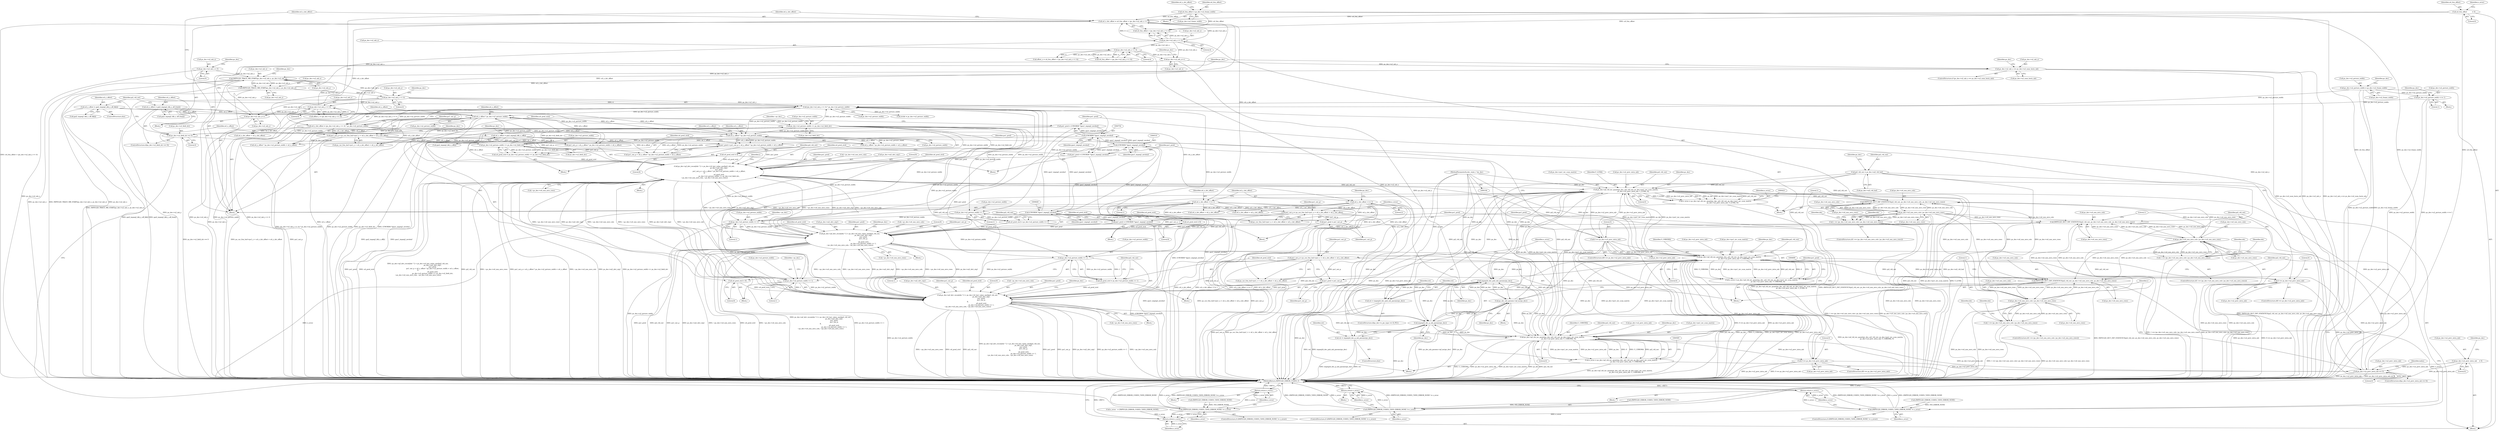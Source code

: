 digraph "0_Android_58a6822d7140137ce957c6d2fc20bae1374186c1@pointer" {
"1000515" [label="(Call,ps_dec->pf_idct_recon[idx * 2 + ps_dec->i4_last_value_one](pi2_vld_out,\n                                                            ps_dec->ai2_idct_stg1,\n                                                            pu1_pred,\n                                                            pu1_out_p + u4_y_offset * ps_dec->u2_picture_width + u4_x_offset,\n 8,\n                                                            u4_pred_strd,\n                                                            ps_dec->u2_picture_width << ps_dec->u2_field_dct,\n ~ps_dec->u4_non_zero_cols, ~ps_dec->u4_non_zero_rows))"];
"1000451" [label="(Call,IMPEG2D_IDCT_INP_STATISTICS(pi2_vld_out, ps_dec->u4_non_zero_cols, ps_dec->u4_non_zero_rows))"];
"1000409" [label="(Call,ps_dec->pf_vld_inv_quant(ps_dec, pi2_vld_out, ps_dec->pu1_inv_scan_matrix,\n                              ps_dec->u2_prev_intra_mb, Y_LUMA, 0))"];
"1000213" [label="(Call,impeg2d_dec_pnb_mb_params(ps_dec))"];
"1000685" [label="(Call,ps_dec->pf_vld_inv_quant(ps_dec, pi2_vld_out, ps_dec->pu1_inv_scan_matrix,\n                          ps_dec->u2_prev_intra_mb, V_CHROMA, 0))"];
"1000380" [label="(Call,ps_dec_mb_params->pf_mc(ps_dec))"];
"1000218" [label="(Call,impeg2d_dec_p_mb_params(ps_dec))"];
"1000571" [label="(Call,ps_dec->pf_vld_inv_quant(ps_dec, pi2_vld_out, ps_dec->pu1_inv_scan_matrix,\n                          ps_dec->u2_prev_intra_mb, U_CHROMA, 0))"];
"1000105" [label="(MethodParameterIn,dec_state_t *ps_dec)"];
"1000645" [label="(Call,ps_dec->pf_idct_recon[idx * 2 + ps_dec->i4_last_value_one](pi2_vld_out,\n                                                        ps_dec->ai2_idct_stg1,\n                                                        pu1_pred,\n                                                        pu1_out_p,\n 8,\n                                                        u4_pred_strd,\n                                                        ps_dec->u2_picture_width >> 1,\n ~ps_dec->u4_non_zero_cols, ~ps_dec->u4_non_zero_rows))"];
"1000591" [label="(Call,IMPEG2D_IDCT_INP_STATISTICS(pi2_vld_out, ps_dec->u4_non_zero_cols, ps_dec->u4_non_zero_rows))"];
"1000464" [label="(Call,ps_dec->u4_non_zero_cols | ps_dec->u4_non_zero_rows)"];
"1000604" [label="(Call,ps_dec->u4_non_zero_cols | ps_dec->u4_non_zero_rows)"];
"1000718" [label="(Call,ps_dec->u4_non_zero_cols | ps_dec->u4_non_zero_rows)"];
"1000705" [label="(Call,IMPEG2D_IDCT_INP_STATISTICS(pi2_vld_out, ps_dec->u4_non_zero_cols, ps_dec->u4_non_zero_rows))"];
"1000759" [label="(Call,ps_dec->pf_idct_recon[idx * 2 + ps_dec->i4_last_value_one](pi2_vld_out,\n                                                        ps_dec->ai2_idct_stg1,\n                                                        pu1_pred,\n                                                        pu1_out_p,\n 8,\n                                                        u4_pred_strd,\n                                                        ps_dec->u2_picture_width >> 1,\n ~ps_dec->u4_non_zero_cols, ~ps_dec->u4_non_zero_rows))"];
"1000515" [label="(Call,ps_dec->pf_idct_recon[idx * 2 + ps_dec->i4_last_value_one](pi2_vld_out,\n                                                            ps_dec->ai2_idct_stg1,\n                                                            pu1_pred,\n                                                            pu1_out_p + u4_y_offset * ps_dec->u2_picture_width + u4_x_offset,\n 8,\n                                                            u4_pred_strd,\n                                                            ps_dec->u2_picture_width << ps_dec->u2_field_dct,\n ~ps_dec->u4_non_zero_cols, ~ps_dec->u4_non_zero_rows))"];
"1000485" [label="(Call,pu1_pred = pu1_out_p + u4_y_offset * ps_dec->u2_picture_width + u4_x_offset)"];
"1000251" [label="(Call,pu1_out_p = ps_cur_frm_buf->pu1_y + u4_x_dst_offset + u4_y_dst_offset)"];
"1000231" [label="(Call,u4_x_dst_offset = u4_frm_offset + (ps_dec->u2_mb_x << 4))"];
"1000177" [label="(Call,u4_frm_offset = ps_dec->u2_frame_width)"];
"1000117" [label="(Call,u4_frm_offset          = 0)"];
"1000235" [label="(Call,ps_dec->u2_mb_x << 4)"];
"1000224" [label="(Call,IMPEG2D_TRACE_MB_START(ps_dec->u2_mb_x, ps_dec->u2_mb_y))"];
"1000198" [label="(Call,IMPEG2D_TRACE_MB_START(ps_dec->u2_mb_x, ps_dec->u2_mb_y))"];
"1000809" [label="(Call,ps_dec->u2_mb_x == ps_dec->u2_num_horiz_mb)"];
"1000788" [label="(Call,ps_dec->u2_mb_x++)"];
"1000310" [label="(Call,ps_dec->u2_mb_x << 4)"];
"1000817" [label="(Call,ps_dec->u2_mb_x = 0)"];
"1000317" [label="(Call,ps_dec->u2_mb_y << 4)"];
"1000243" [label="(Call,ps_dec->u2_mb_y << 4)"];
"1000822" [label="(Call,ps_dec->u2_mb_y++)"];
"1000240" [label="(Call,u4_y_dst_offset = (ps_dec->u2_mb_y << 4) * ps_dec->u2_picture_width)"];
"1000242" [label="(Call,(ps_dec->u2_mb_y << 4) * ps_dec->u2_picture_width)"];
"1000532" [label="(Call,ps_dec->u2_picture_width << ps_dec->u2_field_dct)"];
"1000524" [label="(Call,u4_y_offset * ps_dec->u2_picture_width)"];
"1000446" [label="(Call,u4_y_offset = gai2_impeg2_blk_y_off_fld[i])"];
"1000490" [label="(Call,u4_y_offset * ps_dec->u2_picture_width)"];
"1000440" [label="(Call,u4_y_offset = gai2_impeg2_blk_y_off_frm[i])"];
"1000498" [label="(Call,ps_dec->u2_picture_width << ps_dec->u2_field_dct)"];
"1000435" [label="(Call,ps_dec->u2_field_dct == 0)"];
"1000654" [label="(Call,ps_dec->u2_picture_width >> 1)"];
"1000630" [label="(Call,ps_dec->u2_picture_width >> 1)"];
"1000768" [label="(Call,ps_dec->u2_picture_width >> 1)"];
"1000744" [label="(Call,ps_dec->u2_picture_width >> 1)"];
"1000165" [label="(Call,ps_dec->u2_picture_width <<= 1)"];
"1000151" [label="(Call,ps_dec->u2_picture_width = ps_dec->u2_frame_width)"];
"1000429" [label="(Call,u4_x_offset = gai2_impeg2_blk_x_off[i])"];
"1000507" [label="(Call,pu1_pred = (UWORD8 *)gau1_impeg2_zerobuf)"];
"1000509" [label="(Call,(UWORD8 *)gau1_impeg2_zerobuf)"];
"1000639" [label="(Call,(UWORD8 *)gau1_impeg2_zerobuf)"];
"1000753" [label="(Call,(UWORD8 *)gau1_impeg2_zerobuf)"];
"1000512" [label="(Call,u4_pred_strd = 8)"];
"1000496" [label="(Call,u4_pred_strd = ps_dec->u2_picture_width << ps_dec->u2_field_dct)"];
"1000739" [label="(Call,pu1_pred = pu1_out_p)"];
"1000674" [label="(Call,pu1_out_p = ps_cur_frm_buf->pu1_v + u4_x_dst_offset + u4_y_dst_offset)"];
"1000545" [label="(Call,u4_x_dst_offset >>= 1)"];
"1000548" [label="(Call,u4_y_dst_offset >>= 2)"];
"1000751" [label="(Call,pu1_pred = (UWORD8 *)gau1_impeg2_zerobuf)"];
"1000756" [label="(Call,u4_pred_strd = 8)"];
"1000742" [label="(Call,u4_pred_strd = ps_dec->u2_picture_width >> 1)"];
"1000637" [label="(Call,pu1_pred = (UWORD8 *)gau1_impeg2_zerobuf)"];
"1000625" [label="(Call,pu1_pred = pu1_out_p)"];
"1000560" [label="(Call,pu1_out_p = ps_cur_frm_buf->pu1_u + u4_x_dst_offset + u4_y_dst_offset)"];
"1000642" [label="(Call,u4_pred_strd = 8)"];
"1000628" [label="(Call,u4_pred_strd = ps_dec->u2_picture_width >> 1)"];
"1000127" [label="(Call,pi2_vld_out = ps_dec->ai2_vld_buf)"];
"1000261" [label="(Call,ps_dec->u2_prev_intra_mb == 0)"];
"1000141" [label="(Call,ps_dec->u2_prev_intra_mb    = 0)"];
"1000733" [label="(Call,0 == ps_dec->u2_prev_intra_mb)"];
"1000619" [label="(Call,0 == ps_dec->u2_prev_intra_mb)"];
"1000479" [label="(Call,0 == ps_dec->u2_prev_intra_mb)"];
"1000211" [label="(Call,ret = impeg2d_dec_pnb_mb_params(ps_dec))"];
"1000216" [label="(Call,ret = impeg2d_dec_p_mb_params(ps_dec))"];
"1000569" [label="(Call,e_error = ps_dec->pf_vld_inv_quant(ps_dec, pi2_vld_out, ps_dec->pu1_inv_scan_matrix,\n                          ps_dec->u2_prev_intra_mb, U_CHROMA, 0))"];
"1000583" [label="(Call,(IMPEG2D_ERROR_CODES_T)IVD_ERROR_NONE != e_error)"];
"1000589" [label="(Return,return e_error;)"];
"1000840" [label="(Return,return e_error;)"];
"1000462" [label="(Call,1 == (ps_dec->u4_non_zero_cols | ps_dec->u4_non_zero_rows))"];
"1000716" [label="(Call,1 == (ps_dec->u4_non_zero_cols | ps_dec->u4_non_zero_rows))"];
"1000683" [label="(Call,e_error = ps_dec->pf_vld_inv_quant(ps_dec, pi2_vld_out, ps_dec->pu1_inv_scan_matrix,\n                          ps_dec->u2_prev_intra_mb, V_CHROMA, 0))"];
"1000697" [label="(Call,(IMPEG2D_ERROR_CODES_T)IVD_ERROR_NONE != e_error)"];
"1000703" [label="(Return,return e_error;)"];
"1000602" [label="(Call,1 == (ps_dec->u4_non_zero_cols | ps_dec->u4_non_zero_rows))"];
"1000407" [label="(Call,e_error = ps_dec->pf_vld_inv_quant(ps_dec, pi2_vld_out, ps_dec->pu1_inv_scan_matrix,\n                              ps_dec->u2_prev_intra_mb, Y_LUMA, 0))"];
"1000421" [label="(Call,(IMPEG2D_ERROR_CODES_T)IVD_ERROR_NONE != e_error)"];
"1000427" [label="(Return,return e_error;)"];
"1000761" [label="(Call,ps_dec->ai2_idct_stg1)"];
"1000189" [label="(Identifier,u4_x_dst_offset)"];
"1000582" [label="(ControlStructure,if ((IMPEG2D_ERROR_CODES_T)IVD_ERROR_NONE != e_error))"];
"1000495" [label="(Identifier,u4_x_offset)"];
"1000819" [label="(Identifier,ps_dec)"];
"1000492" [label="(Call,ps_dec->u2_picture_width)"];
"1000161" [label="(Identifier,ps_dec)"];
"1000608" [label="(Call,ps_dec->u4_non_zero_rows)"];
"1000776" [label="(Call,~ps_dec->u4_non_zero_rows)"];
"1000479" [label="(Call,0 == ps_dec->u2_prev_intra_mb)"];
"1000625" [label="(Call,pu1_pred = pu1_out_p)"];
"1000751" [label="(Call,pu1_pred = (UWORD8 *)gau1_impeg2_zerobuf)"];
"1000809" [label="(Call,ps_dec->u2_mb_x == ps_dec->u2_num_horiz_mb)"];
"1000461" [label="(ControlStructure,if(1 == (ps_dec->u4_non_zero_cols | ps_dec->u4_non_zero_rows)))"];
"1000435" [label="(Call,ps_dec->u2_field_dct == 0)"];
"1000587" [label="(Identifier,e_error)"];
"1000266" [label="(Block,)"];
"1000816" [label="(Block,)"];
"1000205" [label="(ControlStructure,if(ps_dec->e_pic_type == B_PIC))"];
"1000212" [label="(Identifier,ret)"];
"1000428" [label="(Identifier,e_error)"];
"1000581" [label="(Literal,0)"];
"1000744" [label="(Call,ps_dec->u2_picture_width >> 1)"];
"1000636" [label="(Block,)"];
"1000165" [label="(Call,ps_dec->u2_picture_width <<= 1)"];
"1000224" [label="(Call,IMPEG2D_TRACE_MB_START(ps_dec->u2_mb_x, ps_dec->u2_mb_y))"];
"1000217" [label="(Identifier,ret)"];
"1000733" [label="(Call,0 == ps_dec->u2_prev_intra_mb)"];
"1000521" [label="(Call,pu1_out_p + u4_y_offset * ps_dec->u2_picture_width + u4_x_offset)"];
"1000430" [label="(Identifier,u4_x_offset)"];
"1000710" [label="(Call,ps_dec->u4_non_zero_rows)"];
"1000750" [label="(Block,)"];
"1000765" [label="(Identifier,pu1_out_p)"];
"1000808" [label="(ControlStructure,if (ps_dec->u2_mb_x == ps_dec->u2_num_horiz_mb))"];
"1000529" [label="(Identifier,u4_x_offset)"];
"1000644" [label="(Literal,8)"];
"1000767" [label="(Identifier,u4_pred_strd)"];
"1000580" [label="(Identifier,U_CHROMA)"];
"1000315" [label="(Call,offset_y = (ps_dec->u2_mb_y << 4))"];
"1000823" [label="(Call,ps_dec->u2_mb_y)"];
"1000166" [label="(Call,ps_dec->u2_picture_width)"];
"1000743" [label="(Identifier,u4_pred_strd)"];
"1000240" [label="(Call,u4_y_dst_offset = (ps_dec->u2_mb_y << 4) * ps_dec->u2_picture_width)"];
"1000141" [label="(Call,ps_dec->u2_prev_intra_mb    = 0)"];
"1000511" [label="(Identifier,gau1_impeg2_zerobuf)"];
"1000520" [label="(Identifier,pu1_pred)"];
"1000431" [label="(Call,gai2_impeg2_blk_x_off[i])"];
"1000408" [label="(Identifier,e_error)"];
"1000257" [label="(Call,u4_x_dst_offset + u4_y_dst_offset)"];
"1000704" [label="(Identifier,e_error)"];
"1000442" [label="(Call,gai2_impeg2_blk_y_off_frm[i])"];
"1000641" [label="(Identifier,gau1_impeg2_zerobuf)"];
"1000247" [label="(Literal,4)"];
"1000410" [label="(Identifier,ps_dec)"];
"1000525" [label="(Identifier,u4_y_offset)"];
"1000225" [label="(Call,ps_dec->u2_mb_x)"];
"1000560" [label="(Call,pu1_out_p = ps_cur_frm_buf->pu1_u + u4_x_dst_offset + u4_y_dst_offset)"];
"1000213" [label="(Call,impeg2d_dec_pnb_mb_params(ps_dec))"];
"1000512" [label="(Call,u4_pred_strd = 8)"];
"1000427" [label="(Return,return e_error;)"];
"1000472" [label="(Identifier,idx)"];
"1000445" [label="(ControlStructure,else)"];
"1000261" [label="(Call,ps_dec->u2_prev_intra_mb == 0)"];
"1000412" [label="(Call,ps_dec->pu1_inv_scan_matrix)"];
"1000653" [label="(Identifier,u4_pred_strd)"];
"1000215" [label="(ControlStructure,else)"];
"1000561" [label="(Identifier,pu1_out_p)"];
"1000715" [label="(ControlStructure,if(1 == (ps_dec->u4_non_zero_cols | ps_dec->u4_non_zero_rows)))"];
"1000753" [label="(Call,(UWORD8 *)gau1_impeg2_zerobuf)"];
"1000822" [label="(Call,ps_dec->u2_mb_y++)"];
"1000308" [label="(Call,u4_frm_offset + (ps_dec->u2_mb_x << 4))"];
"1000199" [label="(Call,ps_dec->u2_mb_x)"];
"1000464" [label="(Call,ps_dec->u4_non_zero_cols | ps_dec->u4_non_zero_rows)"];
"1000235" [label="(Call,ps_dec->u2_mb_x << 4)"];
"1000243" [label="(Call,ps_dec->u2_mb_y << 4)"];
"1000590" [label="(Identifier,e_error)"];
"1000127" [label="(Call,pi2_vld_out = ps_dec->ai2_vld_buf)"];
"1000573" [label="(Identifier,pi2_vld_out)"];
"1000694" [label="(Identifier,V_CHROMA)"];
"1000739" [label="(Call,pu1_pred = pu1_out_p)"];
"1000128" [label="(Identifier,pi2_vld_out)"];
"1000577" [label="(Call,ps_dec->u2_prev_intra_mb)"];
"1000741" [label="(Identifier,pu1_out_p)"];
"1000734" [label="(Literal,0)"];
"1000752" [label="(Identifier,pu1_pred)"];
"1000122" [label="(Call,e_error   = (IMPEG2D_ERROR_CODES_T)IVD_ERROR_NONE)"];
"1000436" [label="(Call,ps_dec->u2_field_dct)"];
"1000702" [label="(Block,)"];
"1000658" [label="(Literal,1)"];
"1000314" [label="(Literal,4)"];
"1000418" [label="(Identifier,Y_LUMA)"];
"1000502" [label="(Call,ps_dec->u2_field_dct)"];
"1000513" [label="(Identifier,u4_pred_strd)"];
"1000757" [label="(Identifier,u4_pred_strd)"];
"1000583" [label="(Call,(IMPEG2D_ERROR_CODES_T)IVD_ERROR_NONE != e_error)"];
"1000179" [label="(Call,ps_dec->u2_frame_width)"];
"1000634" [label="(Literal,1)"];
"1000232" [label="(Identifier,u4_x_dst_offset)"];
"1000478" [label="(ControlStructure,if(0 == ps_dec->u2_prev_intra_mb))"];
"1000603" [label="(Literal,1)"];
"1000178" [label="(Identifier,u4_frm_offset)"];
"1000118" [label="(Identifier,u4_frm_offset)"];
"1000766" [label="(Literal,8)"];
"1000637" [label="(Call,pu1_pred = (UWORD8 *)gau1_impeg2_zerobuf)"];
"1000760" [label="(Identifier,pi2_vld_out)"];
"1000546" [label="(Identifier,u4_x_dst_offset)"];
"1000231" [label="(Call,u4_x_dst_offset = u4_frm_offset + (ps_dec->u2_mb_x << 4))"];
"1000593" [label="(Call,ps_dec->u4_non_zero_cols)"];
"1000719" [label="(Call,ps_dec->u4_non_zero_cols)"];
"1000105" [label="(MethodParameterIn,dec_state_t *ps_dec)"];
"1000446" [label="(Call,u4_y_offset = gai2_impeg2_blk_y_off_fld[i])"];
"1000559" [label="(Block,)"];
"1000571" [label="(Call,ps_dec->pf_vld_inv_quant(ps_dec, pi2_vld_out, ps_dec->pu1_inv_scan_matrix,\n                          ps_dec->u2_prev_intra_mb, U_CHROMA, 0))"];
"1000142" [label="(Call,ps_dec->u2_prev_intra_mb)"];
"1000463" [label="(Literal,1)"];
"1000439" [label="(Literal,0)"];
"1000486" [label="(Identifier,pu1_pred)"];
"1000221" [label="(Identifier,ret)"];
"1000722" [label="(Call,ps_dec->u4_non_zero_rows)"];
"1000616" [label="(Identifier,idx)"];
"1000380" [label="(Call,ps_dec_mb_params->pf_mc(ps_dec))"];
"1000129" [label="(Call,ps_dec->ai2_vld_buf)"];
"1000548" [label="(Call,u4_y_dst_offset >>= 2)"];
"1000211" [label="(Call,ret = impeg2d_dec_pnb_mb_params(ps_dec))"];
"1000406" [label="(Block,)"];
"1000241" [label="(Identifier,u4_y_dst_offset)"];
"1000198" [label="(Call,IMPEG2D_TRACE_MB_START(ps_dec->u2_mb_x, ps_dec->u2_mb_y))"];
"1000239" [label="(Literal,4)"];
"1000183" [label="(Block,)"];
"1000673" [label="(Block,)"];
"1000317" [label="(Call,ps_dec->u2_mb_y << 4)"];
"1000214" [label="(Identifier,ps_dec)"];
"1000177" [label="(Call,u4_frm_offset = ps_dec->u2_frame_width)"];
"1000233" [label="(Call,u4_frm_offset + (ps_dec->u2_mb_x << 4))"];
"1000155" [label="(Call,ps_dec->u2_frame_width)"];
"1000773" [label="(Call,~ps_dec->u4_non_zero_cols)"];
"1000742" [label="(Call,u4_pred_strd = ps_dec->u2_picture_width >> 1)"];
"1000638" [label="(Identifier,pu1_pred)"];
"1000539" [label="(Call,~ps_dec->u4_non_zero_cols)"];
"1000655" [label="(Call,ps_dec->u2_picture_width)"];
"1000145" [label="(Literal,0)"];
"1000654" [label="(Call,ps_dec->u2_picture_width >> 1)"];
"1000604" [label="(Call,ps_dec->u4_non_zero_cols | ps_dec->u4_non_zero_rows)"];
"1000119" [label="(Literal,0)"];
"1000647" [label="(Call,ps_dec->ai2_idct_stg1)"];
"1000662" [label="(Call,~ps_dec->u4_non_zero_rows)"];
"1000260" [label="(ControlStructure,if(ps_dec->u2_prev_intra_mb == 0))"];
"1000738" [label="(Block,)"];
"1000441" [label="(Identifier,u4_y_offset)"];
"1000707" [label="(Call,ps_dec->u4_non_zero_cols)"];
"1000524" [label="(Call,u4_y_offset * ps_dec->u2_picture_width)"];
"1000596" [label="(Call,ps_dec->u4_non_zero_rows)"];
"1000612" [label="(Identifier,idx)"];
"1000148" [label="(Identifier,ps_dec)"];
"1000572" [label="(Identifier,ps_dec)"];
"1000740" [label="(Identifier,pu1_pred)"];
"1000490" [label="(Call,u4_y_offset * ps_dec->u2_picture_width)"];
"1000249" [label="(Identifier,ps_dec)"];
"1000265" [label="(Literal,0)"];
"1000117" [label="(Call,u4_frm_offset          = 0)"];
"1000547" [label="(Literal,1)"];
"1000451" [label="(Call,IMPEG2D_IDCT_INP_STATISTICS(pi2_vld_out, ps_dec->u4_non_zero_cols, ps_dec->u4_non_zero_rows))"];
"1000764" [label="(Identifier,pu1_pred)"];
"1000680" [label="(Call,u4_x_dst_offset + u4_y_dst_offset)"];
"1000514" [label="(Literal,8)"];
"1000829" [label="(Identifier,ps_dec)"];
"1000555" [label="(Identifier,ps_dec)"];
"1000487" [label="(Call,pu1_out_p + u4_y_offset * ps_dec->u2_picture_width + u4_x_offset)"];
"1000176" [label="(Block,)"];
"1000684" [label="(Identifier,e_error)"];
"1000691" [label="(Call,ps_dec->u2_prev_intra_mb)"];
"1000485" [label="(Call,pu1_pred = pu1_out_p + u4_y_offset * ps_dec->u2_picture_width + u4_x_offset)"];
"1000675" [label="(Identifier,pu1_out_p)"];
"1000713" [label="(Block,)"];
"1000532" [label="(Call,ps_dec->u2_picture_width << ps_dec->u2_field_dct)"];
"1000813" [label="(Call,ps_dec->u2_num_horiz_mb)"];
"1000415" [label="(Call,ps_dec->u2_prev_intra_mb)"];
"1000134" [label="(Identifier,ps_dec)"];
"1000601" [label="(ControlStructure,if(1 == (ps_dec->u4_non_zero_cols | ps_dec->u4_non_zero_rows)))"];
"1000688" [label="(Call,ps_dec->pu1_inv_scan_matrix)"];
"1000517" [label="(Call,ps_dec->ai2_idct_stg1)"];
"1000748" [label="(Literal,1)"];
"1000703" [label="(Return,return e_error;)"];
"1000542" [label="(Call,~ps_dec->u4_non_zero_rows)"];
"1000591" [label="(Call,IMPEG2D_IDCT_INP_STATISTICS(pi2_vld_out, ps_dec->u4_non_zero_cols, ps_dec->u4_non_zero_rows))"];
"1000605" [label="(Call,ps_dec->u4_non_zero_cols)"];
"1000530" [label="(Literal,8)"];
"1000650" [label="(Identifier,pu1_pred)"];
"1000620" [label="(Literal,0)"];
"1000498" [label="(Call,ps_dec->u2_picture_width << ps_dec->u2_field_dct)"];
"1000569" [label="(Call,e_error = ps_dec->pf_vld_inv_quant(ps_dec, pi2_vld_out, ps_dec->pu1_inv_scan_matrix,\n                          ps_dec->u2_prev_intra_mb, U_CHROMA, 0))"];
"1000253" [label="(Call,ps_cur_frm_buf->pu1_y + u4_x_dst_offset + u4_y_dst_offset)"];
"1000788" [label="(Call,ps_dec->u2_mb_x++)"];
"1000173" [label="(Identifier,ps_dec)"];
"1000639" [label="(Call,(UWORD8 *)gau1_impeg2_zerobuf)"];
"1000531" [label="(Identifier,u4_pred_strd)"];
"1000536" [label="(Call,ps_dec->u2_field_dct)"];
"1000434" [label="(ControlStructure,if(ps_dec->u2_field_dct == 0))"];
"1000499" [label="(Call,ps_dec->u2_picture_width)"];
"1000697" [label="(Call,(IMPEG2D_ERROR_CODES_T)IVD_ERROR_NONE != e_error)"];
"1000642" [label="(Call,u4_pred_strd = 8)"];
"1000772" [label="(Literal,1)"];
"1000730" [label="(Identifier,idx)"];
"1000669" [label="(Identifier,ps_dec)"];
"1000659" [label="(Call,~ps_dec->u4_non_zero_cols)"];
"1000695" [label="(Literal,0)"];
"1000507" [label="(Call,pu1_pred = (UWORD8 *)gau1_impeg2_zerobuf)"];
"1000244" [label="(Call,ps_dec->u2_mb_y)"];
"1000106" [label="(Block,)"];
"1000599" [label="(Block,)"];
"1000426" [label="(Block,)"];
"1000588" [label="(Block,)"];
"1000842" [label="(MethodReturn,IMPEG2D_ERROR_CODES_T)"];
"1000629" [label="(Identifier,u4_pred_strd)"];
"1000701" [label="(Identifier,e_error)"];
"1000818" [label="(Call,ps_dec->u2_mb_x)"];
"1000419" [label="(Literal,0)"];
"1000627" [label="(Identifier,pu1_out_p)"];
"1000272" [label="(Identifier,index)"];
"1000626" [label="(Identifier,pu1_pred)"];
"1000310" [label="(Call,ps_dec->u2_mb_x << 4)"];
"1000252" [label="(Identifier,pu1_out_p)"];
"1000717" [label="(Literal,1)"];
"1000462" [label="(Call,1 == (ps_dec->u4_non_zero_cols | ps_dec->u4_non_zero_rows))"];
"1000706" [label="(Identifier,pi2_vld_out)"];
"1000429" [label="(Call,u4_x_offset = gai2_impeg2_blk_x_off[i])"];
"1000624" [label="(Block,)"];
"1000549" [label="(Identifier,u4_y_dst_offset)"];
"1000468" [label="(Call,ps_dec->u4_non_zero_rows)"];
"1000643" [label="(Identifier,u4_pred_strd)"];
"1000476" [label="(Identifier,idx)"];
"1000465" [label="(Call,ps_dec->u4_non_zero_cols)"];
"1000242" [label="(Call,(ps_dec->u2_mb_y << 4) * ps_dec->u2_picture_width)"];
"1000545" [label="(Call,u4_x_dst_offset >>= 1)"];
"1000440" [label="(Call,u4_y_offset = gai2_impeg2_blk_y_off_frm[i])"];
"1000480" [label="(Literal,0)"];
"1000123" [label="(Identifier,e_error)"];
"1000152" [label="(Call,ps_dec->u2_picture_width)"];
"1000318" [label="(Call,ps_dec->u2_mb_y)"];
"1000621" [label="(Call,ps_dec->u2_prev_intra_mb)"];
"1000390" [label="(Identifier,i)"];
"1000735" [label="(Call,ps_dec->u2_prev_intra_mb)"];
"1000306" [label="(Call,offset_x = u4_frm_offset + (ps_dec->u2_mb_x << 4))"];
"1000566" [label="(Call,u4_x_dst_offset + u4_y_dst_offset)"];
"1000817" [label="(Call,ps_dec->u2_mb_x = 0)"];
"1000592" [label="(Identifier,pi2_vld_out)"];
"1000228" [label="(Call,ps_dec->u2_mb_y)"];
"1000745" [label="(Call,ps_dec->u2_picture_width)"];
"1000381" [label="(Identifier,ps_dec)"];
"1000384" [label="(Identifier,i)"];
"1000508" [label="(Identifier,pu1_pred)"];
"1000484" [label="(Block,)"];
"1000758" [label="(Literal,8)"];
"1000409" [label="(Call,ps_dec->pf_vld_inv_quant(ps_dec, pi2_vld_out, ps_dec->pu1_inv_scan_matrix,\n                              ps_dec->u2_prev_intra_mb, Y_LUMA, 0))"];
"1000453" [label="(Call,ps_dec->u4_non_zero_cols)"];
"1000515" [label="(Call,ps_dec->pf_idct_recon[idx * 2 + ps_dec->i4_last_value_one](pi2_vld_out,\n                                                            ps_dec->ai2_idct_stg1,\n                                                            pu1_pred,\n                                                            pu1_out_p + u4_y_offset * ps_dec->u2_picture_width + u4_x_offset,\n 8,\n                                                            u4_pred_strd,\n                                                            ps_dec->u2_picture_width << ps_dec->u2_field_dct,\n ~ps_dec->u4_non_zero_cols, ~ps_dec->u4_non_zero_rows))"];
"1000509" [label="(Call,(UWORD8 *)gau1_impeg2_zerobuf)"];
"1000533" [label="(Call,ps_dec->u2_picture_width)"];
"1000526" [label="(Call,ps_dec->u2_picture_width)"];
"1000506" [label="(Block,)"];
"1000686" [label="(Identifier,ps_dec)"];
"1000628" [label="(Call,u4_pred_strd = ps_dec->u2_picture_width >> 1)"];
"1000789" [label="(Call,ps_dec->u2_mb_x)"];
"1000218" [label="(Call,impeg2d_dec_p_mb_params(ps_dec))"];
"1000491" [label="(Identifier,u4_y_offset)"];
"1000726" [label="(Identifier,idx)"];
"1000683" [label="(Call,e_error = ps_dec->pf_vld_inv_quant(ps_dec, pi2_vld_out, ps_dec->pu1_inv_scan_matrix,\n                          ps_dec->u2_prev_intra_mb, V_CHROMA, 0))"];
"1000437" [label="(Identifier,ps_dec)"];
"1000705" [label="(Call,IMPEG2D_IDCT_INP_STATISTICS(pi2_vld_out, ps_dec->u4_non_zero_cols, ps_dec->u4_non_zero_rows))"];
"1000645" [label="(Call,ps_dec->pf_idct_recon[idx * 2 + ps_dec->i4_last_value_one](pi2_vld_out,\n                                                        ps_dec->ai2_idct_stg1,\n                                                        pu1_pred,\n                                                        pu1_out_p,\n 8,\n                                                        u4_pred_strd,\n                                                        ps_dec->u2_picture_width >> 1,\n ~ps_dec->u4_non_zero_cols, ~ps_dec->u4_non_zero_rows))"];
"1000421" [label="(Call,(IMPEG2D_ERROR_CODES_T)IVD_ERROR_NONE != e_error)"];
"1000630" [label="(Call,ps_dec->u2_picture_width >> 1)"];
"1000769" [label="(Call,ps_dec->u2_picture_width)"];
"1000236" [label="(Call,ps_dec->u2_mb_x)"];
"1000311" [label="(Call,ps_dec->u2_mb_x)"];
"1000716" [label="(Call,1 == (ps_dec->u4_non_zero_cols | ps_dec->u4_non_zero_rows))"];
"1000422" [label="(Call,(IMPEG2D_ERROR_CODES_T)IVD_ERROR_NONE)"];
"1000774" [label="(Identifier,~ps_dec)"];
"1000459" [label="(Block,)"];
"1000687" [label="(Identifier,pi2_vld_out)"];
"1000216" [label="(Call,ret = impeg2d_dec_p_mb_params(ps_dec))"];
"1000550" [label="(Literal,2)"];
"1000481" [label="(Call,ps_dec->u2_prev_intra_mb)"];
"1000618" [label="(ControlStructure,if(0 == ps_dec->u2_prev_intra_mb))"];
"1000674" [label="(Call,pu1_out_p = ps_cur_frm_buf->pu1_v + u4_x_dst_offset + u4_y_dst_offset)"];
"1000169" [label="(Literal,1)"];
"1000164" [label="(Block,)"];
"1000589" [label="(Return,return e_error;)"];
"1000448" [label="(Call,gai2_impeg2_blk_y_off_fld[i])"];
"1000497" [label="(Identifier,u4_pred_strd)"];
"1000685" [label="(Call,ps_dec->pf_vld_inv_quant(ps_dec, pi2_vld_out, ps_dec->pu1_inv_scan_matrix,\n                          ps_dec->u2_prev_intra_mb, V_CHROMA, 0))"];
"1000151" [label="(Call,ps_dec->u2_picture_width = ps_dec->u2_frame_width)"];
"1000425" [label="(Identifier,e_error)"];
"1000631" [label="(Call,ps_dec->u2_picture_width)"];
"1000696" [label="(ControlStructure,if ((IMPEG2D_ERROR_CODES_T)IVD_ERROR_NONE != e_error))"];
"1000570" [label="(Identifier,e_error)"];
"1000840" [label="(Return,return e_error;)"];
"1000407" [label="(Call,e_error = ps_dec->pf_vld_inv_quant(ps_dec, pi2_vld_out, ps_dec->pu1_inv_scan_matrix,\n                              ps_dec->u2_prev_intra_mb, Y_LUMA, 0))"];
"1000516" [label="(Identifier,pi2_vld_out)"];
"1000411" [label="(Identifier,pi2_vld_out)"];
"1000208" [label="(Identifier,ps_dec)"];
"1000263" [label="(Identifier,ps_dec)"];
"1000489" [label="(Call,u4_y_offset * ps_dec->u2_picture_width + u4_x_offset)"];
"1000824" [label="(Identifier,ps_dec)"];
"1000718" [label="(Call,ps_dec->u4_non_zero_cols | ps_dec->u4_non_zero_rows)"];
"1000660" [label="(Identifier,~ps_dec)"];
"1000574" [label="(Call,ps_dec->pu1_inv_scan_matrix)"];
"1000646" [label="(Identifier,pi2_vld_out)"];
"1000584" [label="(Call,(IMPEG2D_ERROR_CODES_T)IVD_ERROR_NONE)"];
"1000768" [label="(Call,ps_dec->u2_picture_width >> 1)"];
"1000202" [label="(Call,ps_dec->u2_mb_y)"];
"1000248" [label="(Call,ps_dec->u2_picture_width)"];
"1000619" [label="(Call,0 == ps_dec->u2_prev_intra_mb)"];
"1000420" [label="(ControlStructure,if ((IMPEG2D_ERROR_CODES_T)IVD_ERROR_NONE != e_error))"];
"1000452" [label="(Identifier,pi2_vld_out)"];
"1000496" [label="(Call,u4_pred_strd = ps_dec->u2_picture_width << ps_dec->u2_field_dct)"];
"1000456" [label="(Call,ps_dec->u4_non_zero_rows)"];
"1000781" [label="(Identifier,ps_dec)"];
"1000219" [label="(Identifier,ps_dec)"];
"1000652" [label="(Literal,8)"];
"1000796" [label="(Identifier,ps_dec)"];
"1000602" [label="(Call,1 == (ps_dec->u4_non_zero_cols | ps_dec->u4_non_zero_rows))"];
"1000251" [label="(Call,pu1_out_p = ps_cur_frm_buf->pu1_y + u4_x_dst_offset + u4_y_dst_offset)"];
"1000447" [label="(Identifier,u4_y_offset)"];
"1000756" [label="(Call,u4_pred_strd = 8)"];
"1000810" [label="(Call,ps_dec->u2_mb_x)"];
"1000651" [label="(Identifier,pu1_out_p)"];
"1000759" [label="(Call,ps_dec->pf_idct_recon[idx * 2 + ps_dec->i4_last_value_one](pi2_vld_out,\n                                                        ps_dec->ai2_idct_stg1,\n                                                        pu1_pred,\n                                                        pu1_out_p,\n 8,\n                                                        u4_pred_strd,\n                                                        ps_dec->u2_picture_width >> 1,\n ~ps_dec->u4_non_zero_cols, ~ps_dec->u4_non_zero_rows))"];
"1000821" [label="(Literal,0)"];
"1000262" [label="(Call,ps_dec->u2_prev_intra_mb)"];
"1000301" [label="(Call,stride = ps_dec->u2_picture_width)"];
"1000540" [label="(Identifier,~ps_dec)"];
"1000562" [label="(Call,ps_cur_frm_buf->pu1_u + u4_x_dst_offset + u4_y_dst_offset)"];
"1000698" [label="(Call,(IMPEG2D_ERROR_CODES_T)IVD_ERROR_NONE)"];
"1000676" [label="(Call,ps_cur_frm_buf->pu1_v + u4_x_dst_offset + u4_y_dst_offset)"];
"1000321" [label="(Literal,4)"];
"1000732" [label="(ControlStructure,if(0 == ps_dec->u2_prev_intra_mb))"];
"1000523" [label="(Call,u4_y_offset * ps_dec->u2_picture_width + u4_x_offset)"];
"1000841" [label="(Identifier,e_error)"];
"1000755" [label="(Identifier,gau1_impeg2_zerobuf)"];
"1000515" -> "1000459"  [label="AST: "];
"1000515" -> "1000542"  [label="CFG: "];
"1000516" -> "1000515"  [label="AST: "];
"1000517" -> "1000515"  [label="AST: "];
"1000520" -> "1000515"  [label="AST: "];
"1000521" -> "1000515"  [label="AST: "];
"1000530" -> "1000515"  [label="AST: "];
"1000531" -> "1000515"  [label="AST: "];
"1000532" -> "1000515"  [label="AST: "];
"1000539" -> "1000515"  [label="AST: "];
"1000542" -> "1000515"  [label="AST: "];
"1000390" -> "1000515"  [label="CFG: "];
"1000515" -> "1000842"  [label="DDG: pu1_pred"];
"1000515" -> "1000842"  [label="DDG: u4_pred_strd"];
"1000515" -> "1000842"  [label="DDG: ps_dec->pf_idct_recon[idx * 2 + ps_dec->i4_last_value_one](pi2_vld_out,\n                                                            ps_dec->ai2_idct_stg1,\n                                                            pu1_pred,\n                                                            pu1_out_p + u4_y_offset * ps_dec->u2_picture_width + u4_x_offset,\n 8,\n                                                            u4_pred_strd,\n                                                            ps_dec->u2_picture_width << ps_dec->u2_field_dct,\n ~ps_dec->u4_non_zero_cols, ~ps_dec->u4_non_zero_rows)"];
"1000515" -> "1000842"  [label="DDG: pi2_vld_out"];
"1000515" -> "1000842"  [label="DDG: ~ps_dec->u4_non_zero_rows"];
"1000515" -> "1000842"  [label="DDG: pu1_out_p + u4_y_offset * ps_dec->u2_picture_width + u4_x_offset"];
"1000515" -> "1000842"  [label="DDG: ~ps_dec->u4_non_zero_cols"];
"1000515" -> "1000842"  [label="DDG: ps_dec->ai2_idct_stg1"];
"1000515" -> "1000842"  [label="DDG: ps_dec->u2_picture_width << ps_dec->u2_field_dct"];
"1000515" -> "1000409"  [label="DDG: pi2_vld_out"];
"1000451" -> "1000515"  [label="DDG: pi2_vld_out"];
"1000645" -> "1000515"  [label="DDG: ps_dec->ai2_idct_stg1"];
"1000645" -> "1000515"  [label="DDG: ~ps_dec->u4_non_zero_cols"];
"1000645" -> "1000515"  [label="DDG: ~ps_dec->u4_non_zero_rows"];
"1000759" -> "1000515"  [label="DDG: ps_dec->ai2_idct_stg1"];
"1000759" -> "1000515"  [label="DDG: ~ps_dec->u4_non_zero_cols"];
"1000759" -> "1000515"  [label="DDG: ~ps_dec->u4_non_zero_rows"];
"1000485" -> "1000515"  [label="DDG: pu1_pred"];
"1000507" -> "1000515"  [label="DDG: pu1_pred"];
"1000251" -> "1000515"  [label="DDG: pu1_out_p"];
"1000524" -> "1000515"  [label="DDG: u4_y_offset"];
"1000524" -> "1000515"  [label="DDG: ps_dec->u2_picture_width"];
"1000429" -> "1000515"  [label="DDG: u4_x_offset"];
"1000512" -> "1000515"  [label="DDG: u4_pred_strd"];
"1000496" -> "1000515"  [label="DDG: u4_pred_strd"];
"1000532" -> "1000515"  [label="DDG: ps_dec->u2_picture_width"];
"1000532" -> "1000515"  [label="DDG: ps_dec->u2_field_dct"];
"1000515" -> "1000571"  [label="DDG: pi2_vld_out"];
"1000515" -> "1000645"  [label="DDG: ps_dec->ai2_idct_stg1"];
"1000515" -> "1000645"  [label="DDG: ~ps_dec->u4_non_zero_cols"];
"1000515" -> "1000645"  [label="DDG: ~ps_dec->u4_non_zero_rows"];
"1000515" -> "1000685"  [label="DDG: pi2_vld_out"];
"1000515" -> "1000759"  [label="DDG: ps_dec->ai2_idct_stg1"];
"1000515" -> "1000759"  [label="DDG: ~ps_dec->u4_non_zero_cols"];
"1000515" -> "1000759"  [label="DDG: ~ps_dec->u4_non_zero_rows"];
"1000451" -> "1000406"  [label="AST: "];
"1000451" -> "1000456"  [label="CFG: "];
"1000452" -> "1000451"  [label="AST: "];
"1000453" -> "1000451"  [label="AST: "];
"1000456" -> "1000451"  [label="AST: "];
"1000463" -> "1000451"  [label="CFG: "];
"1000451" -> "1000842"  [label="DDG: IMPEG2D_IDCT_INP_STATISTICS(pi2_vld_out, ps_dec->u4_non_zero_cols, ps_dec->u4_non_zero_rows)"];
"1000409" -> "1000451"  [label="DDG: pi2_vld_out"];
"1000464" -> "1000451"  [label="DDG: ps_dec->u4_non_zero_cols"];
"1000464" -> "1000451"  [label="DDG: ps_dec->u4_non_zero_rows"];
"1000604" -> "1000451"  [label="DDG: ps_dec->u4_non_zero_cols"];
"1000604" -> "1000451"  [label="DDG: ps_dec->u4_non_zero_rows"];
"1000718" -> "1000451"  [label="DDG: ps_dec->u4_non_zero_cols"];
"1000718" -> "1000451"  [label="DDG: ps_dec->u4_non_zero_rows"];
"1000451" -> "1000464"  [label="DDG: ps_dec->u4_non_zero_cols"];
"1000451" -> "1000464"  [label="DDG: ps_dec->u4_non_zero_rows"];
"1000409" -> "1000407"  [label="AST: "];
"1000409" -> "1000419"  [label="CFG: "];
"1000410" -> "1000409"  [label="AST: "];
"1000411" -> "1000409"  [label="AST: "];
"1000412" -> "1000409"  [label="AST: "];
"1000415" -> "1000409"  [label="AST: "];
"1000418" -> "1000409"  [label="AST: "];
"1000419" -> "1000409"  [label="AST: "];
"1000407" -> "1000409"  [label="CFG: "];
"1000409" -> "1000842"  [label="DDG: pi2_vld_out"];
"1000409" -> "1000842"  [label="DDG: ps_dec->pu1_inv_scan_matrix"];
"1000409" -> "1000842"  [label="DDG: Y_LUMA"];
"1000409" -> "1000842"  [label="DDG: ps_dec"];
"1000409" -> "1000842"  [label="DDG: ps_dec->u2_prev_intra_mb"];
"1000409" -> "1000213"  [label="DDG: ps_dec"];
"1000409" -> "1000218"  [label="DDG: ps_dec"];
"1000409" -> "1000407"  [label="DDG: Y_LUMA"];
"1000409" -> "1000407"  [label="DDG: ps_dec->u2_prev_intra_mb"];
"1000409" -> "1000407"  [label="DDG: 0"];
"1000409" -> "1000407"  [label="DDG: ps_dec"];
"1000409" -> "1000407"  [label="DDG: ps_dec->pu1_inv_scan_matrix"];
"1000409" -> "1000407"  [label="DDG: pi2_vld_out"];
"1000213" -> "1000409"  [label="DDG: ps_dec"];
"1000380" -> "1000409"  [label="DDG: ps_dec"];
"1000218" -> "1000409"  [label="DDG: ps_dec"];
"1000105" -> "1000409"  [label="DDG: ps_dec"];
"1000645" -> "1000409"  [label="DDG: pi2_vld_out"];
"1000759" -> "1000409"  [label="DDG: pi2_vld_out"];
"1000127" -> "1000409"  [label="DDG: pi2_vld_out"];
"1000571" -> "1000409"  [label="DDG: ps_dec->pu1_inv_scan_matrix"];
"1000685" -> "1000409"  [label="DDG: ps_dec->pu1_inv_scan_matrix"];
"1000261" -> "1000409"  [label="DDG: ps_dec->u2_prev_intra_mb"];
"1000479" -> "1000409"  [label="DDG: ps_dec->u2_prev_intra_mb"];
"1000409" -> "1000479"  [label="DDG: ps_dec->u2_prev_intra_mb"];
"1000409" -> "1000571"  [label="DDG: ps_dec"];
"1000409" -> "1000571"  [label="DDG: ps_dec->pu1_inv_scan_matrix"];
"1000409" -> "1000685"  [label="DDG: ps_dec"];
"1000409" -> "1000685"  [label="DDG: ps_dec->pu1_inv_scan_matrix"];
"1000213" -> "1000211"  [label="AST: "];
"1000213" -> "1000214"  [label="CFG: "];
"1000214" -> "1000213"  [label="AST: "];
"1000211" -> "1000213"  [label="CFG: "];
"1000213" -> "1000842"  [label="DDG: ps_dec"];
"1000213" -> "1000211"  [label="DDG: ps_dec"];
"1000685" -> "1000213"  [label="DDG: ps_dec"];
"1000380" -> "1000213"  [label="DDG: ps_dec"];
"1000218" -> "1000213"  [label="DDG: ps_dec"];
"1000571" -> "1000213"  [label="DDG: ps_dec"];
"1000105" -> "1000213"  [label="DDG: ps_dec"];
"1000213" -> "1000218"  [label="DDG: ps_dec"];
"1000213" -> "1000380"  [label="DDG: ps_dec"];
"1000213" -> "1000571"  [label="DDG: ps_dec"];
"1000213" -> "1000685"  [label="DDG: ps_dec"];
"1000685" -> "1000683"  [label="AST: "];
"1000685" -> "1000695"  [label="CFG: "];
"1000686" -> "1000685"  [label="AST: "];
"1000687" -> "1000685"  [label="AST: "];
"1000688" -> "1000685"  [label="AST: "];
"1000691" -> "1000685"  [label="AST: "];
"1000694" -> "1000685"  [label="AST: "];
"1000695" -> "1000685"  [label="AST: "];
"1000683" -> "1000685"  [label="CFG: "];
"1000685" -> "1000842"  [label="DDG: pi2_vld_out"];
"1000685" -> "1000842"  [label="DDG: ps_dec"];
"1000685" -> "1000842"  [label="DDG: V_CHROMA"];
"1000685" -> "1000842"  [label="DDG: ps_dec->pu1_inv_scan_matrix"];
"1000685" -> "1000842"  [label="DDG: ps_dec->u2_prev_intra_mb"];
"1000685" -> "1000218"  [label="DDG: ps_dec"];
"1000685" -> "1000571"  [label="DDG: ps_dec->pu1_inv_scan_matrix"];
"1000685" -> "1000683"  [label="DDG: V_CHROMA"];
"1000685" -> "1000683"  [label="DDG: ps_dec"];
"1000685" -> "1000683"  [label="DDG: ps_dec->pu1_inv_scan_matrix"];
"1000685" -> "1000683"  [label="DDG: ps_dec->u2_prev_intra_mb"];
"1000685" -> "1000683"  [label="DDG: pi2_vld_out"];
"1000685" -> "1000683"  [label="DDG: 0"];
"1000380" -> "1000685"  [label="DDG: ps_dec"];
"1000218" -> "1000685"  [label="DDG: ps_dec"];
"1000571" -> "1000685"  [label="DDG: ps_dec"];
"1000571" -> "1000685"  [label="DDG: ps_dec->pu1_inv_scan_matrix"];
"1000105" -> "1000685"  [label="DDG: ps_dec"];
"1000645" -> "1000685"  [label="DDG: pi2_vld_out"];
"1000759" -> "1000685"  [label="DDG: pi2_vld_out"];
"1000127" -> "1000685"  [label="DDG: pi2_vld_out"];
"1000619" -> "1000685"  [label="DDG: ps_dec->u2_prev_intra_mb"];
"1000261" -> "1000685"  [label="DDG: ps_dec->u2_prev_intra_mb"];
"1000479" -> "1000685"  [label="DDG: ps_dec->u2_prev_intra_mb"];
"1000685" -> "1000705"  [label="DDG: pi2_vld_out"];
"1000685" -> "1000733"  [label="DDG: ps_dec->u2_prev_intra_mb"];
"1000380" -> "1000266"  [label="AST: "];
"1000380" -> "1000381"  [label="CFG: "];
"1000381" -> "1000380"  [label="AST: "];
"1000384" -> "1000380"  [label="CFG: "];
"1000380" -> "1000842"  [label="DDG: ps_dec_mb_params->pf_mc(ps_dec)"];
"1000380" -> "1000842"  [label="DDG: ps_dec"];
"1000380" -> "1000218"  [label="DDG: ps_dec"];
"1000218" -> "1000380"  [label="DDG: ps_dec"];
"1000105" -> "1000380"  [label="DDG: ps_dec"];
"1000380" -> "1000571"  [label="DDG: ps_dec"];
"1000218" -> "1000216"  [label="AST: "];
"1000218" -> "1000219"  [label="CFG: "];
"1000219" -> "1000218"  [label="AST: "];
"1000216" -> "1000218"  [label="CFG: "];
"1000218" -> "1000842"  [label="DDG: ps_dec"];
"1000218" -> "1000216"  [label="DDG: ps_dec"];
"1000571" -> "1000218"  [label="DDG: ps_dec"];
"1000105" -> "1000218"  [label="DDG: ps_dec"];
"1000218" -> "1000571"  [label="DDG: ps_dec"];
"1000571" -> "1000569"  [label="AST: "];
"1000571" -> "1000581"  [label="CFG: "];
"1000572" -> "1000571"  [label="AST: "];
"1000573" -> "1000571"  [label="AST: "];
"1000574" -> "1000571"  [label="AST: "];
"1000577" -> "1000571"  [label="AST: "];
"1000580" -> "1000571"  [label="AST: "];
"1000581" -> "1000571"  [label="AST: "];
"1000569" -> "1000571"  [label="CFG: "];
"1000571" -> "1000842"  [label="DDG: U_CHROMA"];
"1000571" -> "1000842"  [label="DDG: ps_dec->u2_prev_intra_mb"];
"1000571" -> "1000842"  [label="DDG: ps_dec->pu1_inv_scan_matrix"];
"1000571" -> "1000842"  [label="DDG: ps_dec"];
"1000571" -> "1000842"  [label="DDG: pi2_vld_out"];
"1000571" -> "1000569"  [label="DDG: ps_dec->pu1_inv_scan_matrix"];
"1000571" -> "1000569"  [label="DDG: ps_dec->u2_prev_intra_mb"];
"1000571" -> "1000569"  [label="DDG: ps_dec"];
"1000571" -> "1000569"  [label="DDG: 0"];
"1000571" -> "1000569"  [label="DDG: U_CHROMA"];
"1000571" -> "1000569"  [label="DDG: pi2_vld_out"];
"1000105" -> "1000571"  [label="DDG: ps_dec"];
"1000645" -> "1000571"  [label="DDG: pi2_vld_out"];
"1000759" -> "1000571"  [label="DDG: pi2_vld_out"];
"1000127" -> "1000571"  [label="DDG: pi2_vld_out"];
"1000261" -> "1000571"  [label="DDG: ps_dec->u2_prev_intra_mb"];
"1000479" -> "1000571"  [label="DDG: ps_dec->u2_prev_intra_mb"];
"1000571" -> "1000591"  [label="DDG: pi2_vld_out"];
"1000571" -> "1000619"  [label="DDG: ps_dec->u2_prev_intra_mb"];
"1000105" -> "1000104"  [label="AST: "];
"1000105" -> "1000842"  [label="DDG: ps_dec"];
"1000645" -> "1000599"  [label="AST: "];
"1000645" -> "1000662"  [label="CFG: "];
"1000646" -> "1000645"  [label="AST: "];
"1000647" -> "1000645"  [label="AST: "];
"1000650" -> "1000645"  [label="AST: "];
"1000651" -> "1000645"  [label="AST: "];
"1000652" -> "1000645"  [label="AST: "];
"1000653" -> "1000645"  [label="AST: "];
"1000654" -> "1000645"  [label="AST: "];
"1000659" -> "1000645"  [label="AST: "];
"1000662" -> "1000645"  [label="AST: "];
"1000669" -> "1000645"  [label="CFG: "];
"1000645" -> "1000842"  [label="DDG: pu1_pred"];
"1000645" -> "1000842"  [label="DDG: pi2_vld_out"];
"1000645" -> "1000842"  [label="DDG: pu1_out_p"];
"1000645" -> "1000842"  [label="DDG: ps_dec->ai2_idct_stg1"];
"1000645" -> "1000842"  [label="DDG: ~ps_dec->u4_non_zero_rows"];
"1000645" -> "1000842"  [label="DDG: u4_pred_strd"];
"1000645" -> "1000842"  [label="DDG: ~ps_dec->u4_non_zero_cols"];
"1000645" -> "1000842"  [label="DDG: ps_dec->pf_idct_recon[idx * 2 + ps_dec->i4_last_value_one](pi2_vld_out,\n                                                        ps_dec->ai2_idct_stg1,\n                                                        pu1_pred,\n                                                        pu1_out_p,\n 8,\n                                                        u4_pred_strd,\n                                                        ps_dec->u2_picture_width >> 1,\n ~ps_dec->u4_non_zero_cols, ~ps_dec->u4_non_zero_rows)"];
"1000645" -> "1000842"  [label="DDG: ps_dec->u2_picture_width >> 1"];
"1000591" -> "1000645"  [label="DDG: pi2_vld_out"];
"1000759" -> "1000645"  [label="DDG: ps_dec->ai2_idct_stg1"];
"1000759" -> "1000645"  [label="DDG: ~ps_dec->u4_non_zero_cols"];
"1000759" -> "1000645"  [label="DDG: ~ps_dec->u4_non_zero_rows"];
"1000637" -> "1000645"  [label="DDG: pu1_pred"];
"1000625" -> "1000645"  [label="DDG: pu1_pred"];
"1000560" -> "1000645"  [label="DDG: pu1_out_p"];
"1000642" -> "1000645"  [label="DDG: u4_pred_strd"];
"1000628" -> "1000645"  [label="DDG: u4_pred_strd"];
"1000654" -> "1000645"  [label="DDG: ps_dec->u2_picture_width"];
"1000654" -> "1000645"  [label="DDG: 1"];
"1000645" -> "1000759"  [label="DDG: ps_dec->ai2_idct_stg1"];
"1000645" -> "1000759"  [label="DDG: ~ps_dec->u4_non_zero_cols"];
"1000645" -> "1000759"  [label="DDG: ~ps_dec->u4_non_zero_rows"];
"1000591" -> "1000559"  [label="AST: "];
"1000591" -> "1000596"  [label="CFG: "];
"1000592" -> "1000591"  [label="AST: "];
"1000593" -> "1000591"  [label="AST: "];
"1000596" -> "1000591"  [label="AST: "];
"1000603" -> "1000591"  [label="CFG: "];
"1000591" -> "1000842"  [label="DDG: IMPEG2D_IDCT_INP_STATISTICS(pi2_vld_out, ps_dec->u4_non_zero_cols, ps_dec->u4_non_zero_rows)"];
"1000464" -> "1000591"  [label="DDG: ps_dec->u4_non_zero_cols"];
"1000464" -> "1000591"  [label="DDG: ps_dec->u4_non_zero_rows"];
"1000604" -> "1000591"  [label="DDG: ps_dec->u4_non_zero_cols"];
"1000604" -> "1000591"  [label="DDG: ps_dec->u4_non_zero_rows"];
"1000718" -> "1000591"  [label="DDG: ps_dec->u4_non_zero_cols"];
"1000718" -> "1000591"  [label="DDG: ps_dec->u4_non_zero_rows"];
"1000591" -> "1000604"  [label="DDG: ps_dec->u4_non_zero_cols"];
"1000591" -> "1000604"  [label="DDG: ps_dec->u4_non_zero_rows"];
"1000464" -> "1000462"  [label="AST: "];
"1000464" -> "1000468"  [label="CFG: "];
"1000465" -> "1000464"  [label="AST: "];
"1000468" -> "1000464"  [label="AST: "];
"1000462" -> "1000464"  [label="CFG: "];
"1000464" -> "1000842"  [label="DDG: ps_dec->u4_non_zero_cols"];
"1000464" -> "1000842"  [label="DDG: ps_dec->u4_non_zero_rows"];
"1000464" -> "1000462"  [label="DDG: ps_dec->u4_non_zero_cols"];
"1000464" -> "1000462"  [label="DDG: ps_dec->u4_non_zero_rows"];
"1000464" -> "1000705"  [label="DDG: ps_dec->u4_non_zero_cols"];
"1000464" -> "1000705"  [label="DDG: ps_dec->u4_non_zero_rows"];
"1000604" -> "1000602"  [label="AST: "];
"1000604" -> "1000608"  [label="CFG: "];
"1000605" -> "1000604"  [label="AST: "];
"1000608" -> "1000604"  [label="AST: "];
"1000602" -> "1000604"  [label="CFG: "];
"1000604" -> "1000842"  [label="DDG: ps_dec->u4_non_zero_rows"];
"1000604" -> "1000842"  [label="DDG: ps_dec->u4_non_zero_cols"];
"1000604" -> "1000602"  [label="DDG: ps_dec->u4_non_zero_cols"];
"1000604" -> "1000602"  [label="DDG: ps_dec->u4_non_zero_rows"];
"1000604" -> "1000705"  [label="DDG: ps_dec->u4_non_zero_cols"];
"1000604" -> "1000705"  [label="DDG: ps_dec->u4_non_zero_rows"];
"1000718" -> "1000716"  [label="AST: "];
"1000718" -> "1000722"  [label="CFG: "];
"1000719" -> "1000718"  [label="AST: "];
"1000722" -> "1000718"  [label="AST: "];
"1000716" -> "1000718"  [label="CFG: "];
"1000718" -> "1000842"  [label="DDG: ps_dec->u4_non_zero_cols"];
"1000718" -> "1000842"  [label="DDG: ps_dec->u4_non_zero_rows"];
"1000718" -> "1000705"  [label="DDG: ps_dec->u4_non_zero_cols"];
"1000718" -> "1000705"  [label="DDG: ps_dec->u4_non_zero_rows"];
"1000718" -> "1000716"  [label="DDG: ps_dec->u4_non_zero_cols"];
"1000718" -> "1000716"  [label="DDG: ps_dec->u4_non_zero_rows"];
"1000705" -> "1000718"  [label="DDG: ps_dec->u4_non_zero_cols"];
"1000705" -> "1000718"  [label="DDG: ps_dec->u4_non_zero_rows"];
"1000705" -> "1000673"  [label="AST: "];
"1000705" -> "1000710"  [label="CFG: "];
"1000706" -> "1000705"  [label="AST: "];
"1000707" -> "1000705"  [label="AST: "];
"1000710" -> "1000705"  [label="AST: "];
"1000717" -> "1000705"  [label="CFG: "];
"1000705" -> "1000842"  [label="DDG: IMPEG2D_IDCT_INP_STATISTICS(pi2_vld_out, ps_dec->u4_non_zero_cols, ps_dec->u4_non_zero_rows)"];
"1000705" -> "1000759"  [label="DDG: pi2_vld_out"];
"1000759" -> "1000713"  [label="AST: "];
"1000759" -> "1000776"  [label="CFG: "];
"1000760" -> "1000759"  [label="AST: "];
"1000761" -> "1000759"  [label="AST: "];
"1000764" -> "1000759"  [label="AST: "];
"1000765" -> "1000759"  [label="AST: "];
"1000766" -> "1000759"  [label="AST: "];
"1000767" -> "1000759"  [label="AST: "];
"1000768" -> "1000759"  [label="AST: "];
"1000773" -> "1000759"  [label="AST: "];
"1000776" -> "1000759"  [label="AST: "];
"1000781" -> "1000759"  [label="CFG: "];
"1000759" -> "1000842"  [label="DDG: ~ps_dec->u4_non_zero_cols"];
"1000759" -> "1000842"  [label="DDG: ~ps_dec->u4_non_zero_rows"];
"1000759" -> "1000842"  [label="DDG: u4_pred_strd"];
"1000759" -> "1000842"  [label="DDG: pi2_vld_out"];
"1000759" -> "1000842"  [label="DDG: ps_dec->pf_idct_recon[idx * 2 + ps_dec->i4_last_value_one](pi2_vld_out,\n                                                        ps_dec->ai2_idct_stg1,\n                                                        pu1_pred,\n                                                        pu1_out_p,\n 8,\n                                                        u4_pred_strd,\n                                                        ps_dec->u2_picture_width >> 1,\n ~ps_dec->u4_non_zero_cols, ~ps_dec->u4_non_zero_rows)"];
"1000759" -> "1000842"  [label="DDG: pu1_pred"];
"1000759" -> "1000842"  [label="DDG: pu1_out_p"];
"1000759" -> "1000842"  [label="DDG: ps_dec->ai2_idct_stg1"];
"1000759" -> "1000842"  [label="DDG: ps_dec->u2_picture_width >> 1"];
"1000739" -> "1000759"  [label="DDG: pu1_pred"];
"1000751" -> "1000759"  [label="DDG: pu1_pred"];
"1000674" -> "1000759"  [label="DDG: pu1_out_p"];
"1000756" -> "1000759"  [label="DDG: u4_pred_strd"];
"1000742" -> "1000759"  [label="DDG: u4_pred_strd"];
"1000768" -> "1000759"  [label="DDG: ps_dec->u2_picture_width"];
"1000768" -> "1000759"  [label="DDG: 1"];
"1000485" -> "1000484"  [label="AST: "];
"1000485" -> "1000487"  [label="CFG: "];
"1000486" -> "1000485"  [label="AST: "];
"1000487" -> "1000485"  [label="AST: "];
"1000497" -> "1000485"  [label="CFG: "];
"1000251" -> "1000485"  [label="DDG: pu1_out_p"];
"1000490" -> "1000485"  [label="DDG: u4_y_offset"];
"1000490" -> "1000485"  [label="DDG: ps_dec->u2_picture_width"];
"1000429" -> "1000485"  [label="DDG: u4_x_offset"];
"1000251" -> "1000183"  [label="AST: "];
"1000251" -> "1000253"  [label="CFG: "];
"1000252" -> "1000251"  [label="AST: "];
"1000253" -> "1000251"  [label="AST: "];
"1000263" -> "1000251"  [label="CFG: "];
"1000251" -> "1000842"  [label="DDG: ps_cur_frm_buf->pu1_y + u4_x_dst_offset + u4_y_dst_offset"];
"1000251" -> "1000842"  [label="DDG: pu1_out_p"];
"1000231" -> "1000251"  [label="DDG: u4_x_dst_offset"];
"1000240" -> "1000251"  [label="DDG: u4_y_dst_offset"];
"1000251" -> "1000487"  [label="DDG: pu1_out_p"];
"1000251" -> "1000521"  [label="DDG: pu1_out_p"];
"1000231" -> "1000183"  [label="AST: "];
"1000231" -> "1000233"  [label="CFG: "];
"1000232" -> "1000231"  [label="AST: "];
"1000233" -> "1000231"  [label="AST: "];
"1000241" -> "1000231"  [label="CFG: "];
"1000231" -> "1000842"  [label="DDG: u4_frm_offset + (ps_dec->u2_mb_x << 4)"];
"1000177" -> "1000231"  [label="DDG: u4_frm_offset"];
"1000117" -> "1000231"  [label="DDG: u4_frm_offset"];
"1000235" -> "1000231"  [label="DDG: ps_dec->u2_mb_x"];
"1000235" -> "1000231"  [label="DDG: 4"];
"1000231" -> "1000253"  [label="DDG: u4_x_dst_offset"];
"1000231" -> "1000257"  [label="DDG: u4_x_dst_offset"];
"1000231" -> "1000545"  [label="DDG: u4_x_dst_offset"];
"1000177" -> "1000176"  [label="AST: "];
"1000177" -> "1000179"  [label="CFG: "];
"1000178" -> "1000177"  [label="AST: "];
"1000179" -> "1000177"  [label="AST: "];
"1000189" -> "1000177"  [label="CFG: "];
"1000177" -> "1000842"  [label="DDG: u4_frm_offset"];
"1000177" -> "1000842"  [label="DDG: ps_dec->u2_frame_width"];
"1000177" -> "1000233"  [label="DDG: u4_frm_offset"];
"1000117" -> "1000106"  [label="AST: "];
"1000117" -> "1000119"  [label="CFG: "];
"1000118" -> "1000117"  [label="AST: "];
"1000119" -> "1000117"  [label="AST: "];
"1000123" -> "1000117"  [label="CFG: "];
"1000117" -> "1000842"  [label="DDG: u4_frm_offset"];
"1000117" -> "1000233"  [label="DDG: u4_frm_offset"];
"1000235" -> "1000233"  [label="AST: "];
"1000235" -> "1000239"  [label="CFG: "];
"1000236" -> "1000235"  [label="AST: "];
"1000239" -> "1000235"  [label="AST: "];
"1000233" -> "1000235"  [label="CFG: "];
"1000235" -> "1000842"  [label="DDG: ps_dec->u2_mb_x"];
"1000235" -> "1000233"  [label="DDG: ps_dec->u2_mb_x"];
"1000235" -> "1000233"  [label="DDG: 4"];
"1000224" -> "1000235"  [label="DDG: ps_dec->u2_mb_x"];
"1000235" -> "1000310"  [label="DDG: ps_dec->u2_mb_x"];
"1000235" -> "1000788"  [label="DDG: ps_dec->u2_mb_x"];
"1000224" -> "1000183"  [label="AST: "];
"1000224" -> "1000228"  [label="CFG: "];
"1000225" -> "1000224"  [label="AST: "];
"1000228" -> "1000224"  [label="AST: "];
"1000232" -> "1000224"  [label="CFG: "];
"1000224" -> "1000842"  [label="DDG: IMPEG2D_TRACE_MB_START(ps_dec->u2_mb_x, ps_dec->u2_mb_y)"];
"1000198" -> "1000224"  [label="DDG: ps_dec->u2_mb_x"];
"1000198" -> "1000224"  [label="DDG: ps_dec->u2_mb_y"];
"1000224" -> "1000243"  [label="DDG: ps_dec->u2_mb_y"];
"1000198" -> "1000183"  [label="AST: "];
"1000198" -> "1000202"  [label="CFG: "];
"1000199" -> "1000198"  [label="AST: "];
"1000202" -> "1000198"  [label="AST: "];
"1000208" -> "1000198"  [label="CFG: "];
"1000198" -> "1000842"  [label="DDG: ps_dec->u2_mb_x"];
"1000198" -> "1000842"  [label="DDG: ps_dec->u2_mb_y"];
"1000198" -> "1000842"  [label="DDG: IMPEG2D_TRACE_MB_START(ps_dec->u2_mb_x, ps_dec->u2_mb_y)"];
"1000809" -> "1000198"  [label="DDG: ps_dec->u2_mb_x"];
"1000817" -> "1000198"  [label="DDG: ps_dec->u2_mb_x"];
"1000317" -> "1000198"  [label="DDG: ps_dec->u2_mb_y"];
"1000822" -> "1000198"  [label="DDG: ps_dec->u2_mb_y"];
"1000243" -> "1000198"  [label="DDG: ps_dec->u2_mb_y"];
"1000809" -> "1000808"  [label="AST: "];
"1000809" -> "1000813"  [label="CFG: "];
"1000810" -> "1000809"  [label="AST: "];
"1000813" -> "1000809"  [label="AST: "];
"1000829" -> "1000809"  [label="CFG: "];
"1000819" -> "1000809"  [label="CFG: "];
"1000809" -> "1000842"  [label="DDG: ps_dec->u2_mb_x"];
"1000809" -> "1000842"  [label="DDG: ps_dec->u2_mb_x == ps_dec->u2_num_horiz_mb"];
"1000809" -> "1000842"  [label="DDG: ps_dec->u2_num_horiz_mb"];
"1000788" -> "1000809"  [label="DDG: ps_dec->u2_mb_x"];
"1000788" -> "1000183"  [label="AST: "];
"1000788" -> "1000789"  [label="CFG: "];
"1000789" -> "1000788"  [label="AST: "];
"1000796" -> "1000788"  [label="CFG: "];
"1000788" -> "1000842"  [label="DDG: ps_dec->u2_mb_x"];
"1000310" -> "1000788"  [label="DDG: ps_dec->u2_mb_x"];
"1000310" -> "1000308"  [label="AST: "];
"1000310" -> "1000314"  [label="CFG: "];
"1000311" -> "1000310"  [label="AST: "];
"1000314" -> "1000310"  [label="AST: "];
"1000308" -> "1000310"  [label="CFG: "];
"1000310" -> "1000842"  [label="DDG: ps_dec->u2_mb_x"];
"1000310" -> "1000306"  [label="DDG: ps_dec->u2_mb_x"];
"1000310" -> "1000306"  [label="DDG: 4"];
"1000310" -> "1000308"  [label="DDG: ps_dec->u2_mb_x"];
"1000310" -> "1000308"  [label="DDG: 4"];
"1000817" -> "1000816"  [label="AST: "];
"1000817" -> "1000821"  [label="CFG: "];
"1000818" -> "1000817"  [label="AST: "];
"1000821" -> "1000817"  [label="AST: "];
"1000824" -> "1000817"  [label="CFG: "];
"1000817" -> "1000842"  [label="DDG: ps_dec->u2_mb_x"];
"1000317" -> "1000315"  [label="AST: "];
"1000317" -> "1000321"  [label="CFG: "];
"1000318" -> "1000317"  [label="AST: "];
"1000321" -> "1000317"  [label="AST: "];
"1000315" -> "1000317"  [label="CFG: "];
"1000317" -> "1000842"  [label="DDG: ps_dec->u2_mb_y"];
"1000317" -> "1000315"  [label="DDG: ps_dec->u2_mb_y"];
"1000317" -> "1000315"  [label="DDG: 4"];
"1000243" -> "1000317"  [label="DDG: ps_dec->u2_mb_y"];
"1000317" -> "1000822"  [label="DDG: ps_dec->u2_mb_y"];
"1000243" -> "1000242"  [label="AST: "];
"1000243" -> "1000247"  [label="CFG: "];
"1000244" -> "1000243"  [label="AST: "];
"1000247" -> "1000243"  [label="AST: "];
"1000249" -> "1000243"  [label="CFG: "];
"1000243" -> "1000842"  [label="DDG: ps_dec->u2_mb_y"];
"1000243" -> "1000242"  [label="DDG: ps_dec->u2_mb_y"];
"1000243" -> "1000242"  [label="DDG: 4"];
"1000243" -> "1000822"  [label="DDG: ps_dec->u2_mb_y"];
"1000822" -> "1000816"  [label="AST: "];
"1000822" -> "1000823"  [label="CFG: "];
"1000823" -> "1000822"  [label="AST: "];
"1000829" -> "1000822"  [label="CFG: "];
"1000822" -> "1000842"  [label="DDG: ps_dec->u2_mb_y"];
"1000240" -> "1000183"  [label="AST: "];
"1000240" -> "1000242"  [label="CFG: "];
"1000241" -> "1000240"  [label="AST: "];
"1000242" -> "1000240"  [label="AST: "];
"1000252" -> "1000240"  [label="CFG: "];
"1000240" -> "1000842"  [label="DDG: (ps_dec->u2_mb_y << 4) * ps_dec->u2_picture_width"];
"1000242" -> "1000240"  [label="DDG: ps_dec->u2_mb_y << 4"];
"1000242" -> "1000240"  [label="DDG: ps_dec->u2_picture_width"];
"1000240" -> "1000253"  [label="DDG: u4_y_dst_offset"];
"1000240" -> "1000257"  [label="DDG: u4_y_dst_offset"];
"1000240" -> "1000548"  [label="DDG: u4_y_dst_offset"];
"1000242" -> "1000248"  [label="CFG: "];
"1000248" -> "1000242"  [label="AST: "];
"1000242" -> "1000842"  [label="DDG: ps_dec->u2_picture_width"];
"1000242" -> "1000842"  [label="DDG: ps_dec->u2_mb_y << 4"];
"1000532" -> "1000242"  [label="DDG: ps_dec->u2_picture_width"];
"1000654" -> "1000242"  [label="DDG: ps_dec->u2_picture_width"];
"1000768" -> "1000242"  [label="DDG: ps_dec->u2_picture_width"];
"1000165" -> "1000242"  [label="DDG: ps_dec->u2_picture_width"];
"1000151" -> "1000242"  [label="DDG: ps_dec->u2_picture_width"];
"1000242" -> "1000301"  [label="DDG: ps_dec->u2_picture_width"];
"1000242" -> "1000490"  [label="DDG: ps_dec->u2_picture_width"];
"1000242" -> "1000524"  [label="DDG: ps_dec->u2_picture_width"];
"1000242" -> "1000630"  [label="DDG: ps_dec->u2_picture_width"];
"1000242" -> "1000654"  [label="DDG: ps_dec->u2_picture_width"];
"1000242" -> "1000744"  [label="DDG: ps_dec->u2_picture_width"];
"1000242" -> "1000768"  [label="DDG: ps_dec->u2_picture_width"];
"1000532" -> "1000536"  [label="CFG: "];
"1000533" -> "1000532"  [label="AST: "];
"1000536" -> "1000532"  [label="AST: "];
"1000540" -> "1000532"  [label="CFG: "];
"1000532" -> "1000842"  [label="DDG: ps_dec->u2_picture_width"];
"1000532" -> "1000842"  [label="DDG: ps_dec->u2_field_dct"];
"1000532" -> "1000435"  [label="DDG: ps_dec->u2_field_dct"];
"1000532" -> "1000490"  [label="DDG: ps_dec->u2_picture_width"];
"1000532" -> "1000524"  [label="DDG: ps_dec->u2_picture_width"];
"1000524" -> "1000532"  [label="DDG: ps_dec->u2_picture_width"];
"1000435" -> "1000532"  [label="DDG: ps_dec->u2_field_dct"];
"1000498" -> "1000532"  [label="DDG: ps_dec->u2_field_dct"];
"1000532" -> "1000630"  [label="DDG: ps_dec->u2_picture_width"];
"1000532" -> "1000654"  [label="DDG: ps_dec->u2_picture_width"];
"1000532" -> "1000744"  [label="DDG: ps_dec->u2_picture_width"];
"1000532" -> "1000768"  [label="DDG: ps_dec->u2_picture_width"];
"1000524" -> "1000523"  [label="AST: "];
"1000524" -> "1000526"  [label="CFG: "];
"1000525" -> "1000524"  [label="AST: "];
"1000526" -> "1000524"  [label="AST: "];
"1000529" -> "1000524"  [label="CFG: "];
"1000524" -> "1000842"  [label="DDG: u4_y_offset"];
"1000524" -> "1000521"  [label="DDG: u4_y_offset"];
"1000524" -> "1000521"  [label="DDG: ps_dec->u2_picture_width"];
"1000524" -> "1000523"  [label="DDG: u4_y_offset"];
"1000524" -> "1000523"  [label="DDG: ps_dec->u2_picture_width"];
"1000446" -> "1000524"  [label="DDG: u4_y_offset"];
"1000490" -> "1000524"  [label="DDG: u4_y_offset"];
"1000440" -> "1000524"  [label="DDG: u4_y_offset"];
"1000498" -> "1000524"  [label="DDG: ps_dec->u2_picture_width"];
"1000446" -> "1000445"  [label="AST: "];
"1000446" -> "1000448"  [label="CFG: "];
"1000447" -> "1000446"  [label="AST: "];
"1000448" -> "1000446"  [label="AST: "];
"1000452" -> "1000446"  [label="CFG: "];
"1000446" -> "1000842"  [label="DDG: gai2_impeg2_blk_y_off_fld[i]"];
"1000446" -> "1000490"  [label="DDG: u4_y_offset"];
"1000490" -> "1000489"  [label="AST: "];
"1000490" -> "1000492"  [label="CFG: "];
"1000491" -> "1000490"  [label="AST: "];
"1000492" -> "1000490"  [label="AST: "];
"1000495" -> "1000490"  [label="CFG: "];
"1000490" -> "1000487"  [label="DDG: u4_y_offset"];
"1000490" -> "1000487"  [label="DDG: ps_dec->u2_picture_width"];
"1000490" -> "1000489"  [label="DDG: u4_y_offset"];
"1000490" -> "1000489"  [label="DDG: ps_dec->u2_picture_width"];
"1000440" -> "1000490"  [label="DDG: u4_y_offset"];
"1000490" -> "1000498"  [label="DDG: ps_dec->u2_picture_width"];
"1000440" -> "1000434"  [label="AST: "];
"1000440" -> "1000442"  [label="CFG: "];
"1000441" -> "1000440"  [label="AST: "];
"1000442" -> "1000440"  [label="AST: "];
"1000452" -> "1000440"  [label="CFG: "];
"1000440" -> "1000842"  [label="DDG: gai2_impeg2_blk_y_off_frm[i]"];
"1000498" -> "1000496"  [label="AST: "];
"1000498" -> "1000502"  [label="CFG: "];
"1000499" -> "1000498"  [label="AST: "];
"1000502" -> "1000498"  [label="AST: "];
"1000496" -> "1000498"  [label="CFG: "];
"1000498" -> "1000496"  [label="DDG: ps_dec->u2_picture_width"];
"1000498" -> "1000496"  [label="DDG: ps_dec->u2_field_dct"];
"1000435" -> "1000498"  [label="DDG: ps_dec->u2_field_dct"];
"1000435" -> "1000434"  [label="AST: "];
"1000435" -> "1000439"  [label="CFG: "];
"1000436" -> "1000435"  [label="AST: "];
"1000439" -> "1000435"  [label="AST: "];
"1000441" -> "1000435"  [label="CFG: "];
"1000447" -> "1000435"  [label="CFG: "];
"1000435" -> "1000842"  [label="DDG: ps_dec->u2_field_dct == 0"];
"1000654" -> "1000658"  [label="CFG: "];
"1000655" -> "1000654"  [label="AST: "];
"1000658" -> "1000654"  [label="AST: "];
"1000660" -> "1000654"  [label="CFG: "];
"1000654" -> "1000842"  [label="DDG: ps_dec->u2_picture_width"];
"1000630" -> "1000654"  [label="DDG: ps_dec->u2_picture_width"];
"1000654" -> "1000744"  [label="DDG: ps_dec->u2_picture_width"];
"1000654" -> "1000768"  [label="DDG: ps_dec->u2_picture_width"];
"1000630" -> "1000628"  [label="AST: "];
"1000630" -> "1000634"  [label="CFG: "];
"1000631" -> "1000630"  [label="AST: "];
"1000634" -> "1000630"  [label="AST: "];
"1000628" -> "1000630"  [label="CFG: "];
"1000630" -> "1000628"  [label="DDG: ps_dec->u2_picture_width"];
"1000630" -> "1000628"  [label="DDG: 1"];
"1000768" -> "1000772"  [label="CFG: "];
"1000769" -> "1000768"  [label="AST: "];
"1000772" -> "1000768"  [label="AST: "];
"1000774" -> "1000768"  [label="CFG: "];
"1000768" -> "1000842"  [label="DDG: ps_dec->u2_picture_width"];
"1000744" -> "1000768"  [label="DDG: ps_dec->u2_picture_width"];
"1000744" -> "1000742"  [label="AST: "];
"1000744" -> "1000748"  [label="CFG: "];
"1000745" -> "1000744"  [label="AST: "];
"1000748" -> "1000744"  [label="AST: "];
"1000742" -> "1000744"  [label="CFG: "];
"1000744" -> "1000742"  [label="DDG: ps_dec->u2_picture_width"];
"1000744" -> "1000742"  [label="DDG: 1"];
"1000165" -> "1000164"  [label="AST: "];
"1000165" -> "1000169"  [label="CFG: "];
"1000166" -> "1000165"  [label="AST: "];
"1000169" -> "1000165"  [label="AST: "];
"1000173" -> "1000165"  [label="CFG: "];
"1000165" -> "1000842"  [label="DDG: ps_dec->u2_picture_width"];
"1000165" -> "1000842"  [label="DDG: ps_dec->u2_picture_width <<= 1"];
"1000151" -> "1000165"  [label="DDG: ps_dec->u2_picture_width"];
"1000151" -> "1000106"  [label="AST: "];
"1000151" -> "1000155"  [label="CFG: "];
"1000152" -> "1000151"  [label="AST: "];
"1000155" -> "1000151"  [label="AST: "];
"1000161" -> "1000151"  [label="CFG: "];
"1000151" -> "1000842"  [label="DDG: ps_dec->u2_picture_width"];
"1000151" -> "1000842"  [label="DDG: ps_dec->u2_frame_width"];
"1000429" -> "1000406"  [label="AST: "];
"1000429" -> "1000431"  [label="CFG: "];
"1000430" -> "1000429"  [label="AST: "];
"1000431" -> "1000429"  [label="AST: "];
"1000437" -> "1000429"  [label="CFG: "];
"1000429" -> "1000842"  [label="DDG: gai2_impeg2_blk_x_off[i]"];
"1000429" -> "1000487"  [label="DDG: u4_x_offset"];
"1000429" -> "1000489"  [label="DDG: u4_x_offset"];
"1000429" -> "1000521"  [label="DDG: u4_x_offset"];
"1000429" -> "1000523"  [label="DDG: u4_x_offset"];
"1000507" -> "1000506"  [label="AST: "];
"1000507" -> "1000509"  [label="CFG: "];
"1000508" -> "1000507"  [label="AST: "];
"1000509" -> "1000507"  [label="AST: "];
"1000513" -> "1000507"  [label="CFG: "];
"1000507" -> "1000842"  [label="DDG: (UWORD8 *)gau1_impeg2_zerobuf"];
"1000509" -> "1000507"  [label="DDG: gau1_impeg2_zerobuf"];
"1000509" -> "1000511"  [label="CFG: "];
"1000510" -> "1000509"  [label="AST: "];
"1000511" -> "1000509"  [label="AST: "];
"1000509" -> "1000842"  [label="DDG: gau1_impeg2_zerobuf"];
"1000639" -> "1000509"  [label="DDG: gau1_impeg2_zerobuf"];
"1000753" -> "1000509"  [label="DDG: gau1_impeg2_zerobuf"];
"1000509" -> "1000639"  [label="DDG: gau1_impeg2_zerobuf"];
"1000509" -> "1000753"  [label="DDG: gau1_impeg2_zerobuf"];
"1000639" -> "1000637"  [label="AST: "];
"1000639" -> "1000641"  [label="CFG: "];
"1000640" -> "1000639"  [label="AST: "];
"1000641" -> "1000639"  [label="AST: "];
"1000637" -> "1000639"  [label="CFG: "];
"1000639" -> "1000842"  [label="DDG: gau1_impeg2_zerobuf"];
"1000639" -> "1000637"  [label="DDG: gau1_impeg2_zerobuf"];
"1000753" -> "1000639"  [label="DDG: gau1_impeg2_zerobuf"];
"1000639" -> "1000753"  [label="DDG: gau1_impeg2_zerobuf"];
"1000753" -> "1000751"  [label="AST: "];
"1000753" -> "1000755"  [label="CFG: "];
"1000754" -> "1000753"  [label="AST: "];
"1000755" -> "1000753"  [label="AST: "];
"1000751" -> "1000753"  [label="CFG: "];
"1000753" -> "1000842"  [label="DDG: gau1_impeg2_zerobuf"];
"1000753" -> "1000751"  [label="DDG: gau1_impeg2_zerobuf"];
"1000512" -> "1000506"  [label="AST: "];
"1000512" -> "1000514"  [label="CFG: "];
"1000513" -> "1000512"  [label="AST: "];
"1000514" -> "1000512"  [label="AST: "];
"1000516" -> "1000512"  [label="CFG: "];
"1000496" -> "1000484"  [label="AST: "];
"1000497" -> "1000496"  [label="AST: "];
"1000516" -> "1000496"  [label="CFG: "];
"1000739" -> "1000738"  [label="AST: "];
"1000739" -> "1000741"  [label="CFG: "];
"1000740" -> "1000739"  [label="AST: "];
"1000741" -> "1000739"  [label="AST: "];
"1000743" -> "1000739"  [label="CFG: "];
"1000674" -> "1000739"  [label="DDG: pu1_out_p"];
"1000674" -> "1000673"  [label="AST: "];
"1000674" -> "1000676"  [label="CFG: "];
"1000675" -> "1000674"  [label="AST: "];
"1000676" -> "1000674"  [label="AST: "];
"1000684" -> "1000674"  [label="CFG: "];
"1000674" -> "1000842"  [label="DDG: ps_cur_frm_buf->pu1_v + u4_x_dst_offset + u4_y_dst_offset"];
"1000674" -> "1000842"  [label="DDG: pu1_out_p"];
"1000545" -> "1000674"  [label="DDG: u4_x_dst_offset"];
"1000548" -> "1000674"  [label="DDG: u4_y_dst_offset"];
"1000545" -> "1000183"  [label="AST: "];
"1000545" -> "1000547"  [label="CFG: "];
"1000546" -> "1000545"  [label="AST: "];
"1000547" -> "1000545"  [label="AST: "];
"1000549" -> "1000545"  [label="CFG: "];
"1000545" -> "1000842"  [label="DDG: u4_x_dst_offset"];
"1000545" -> "1000842"  [label="DDG: u4_x_dst_offset >>= 1"];
"1000545" -> "1000560"  [label="DDG: u4_x_dst_offset"];
"1000545" -> "1000562"  [label="DDG: u4_x_dst_offset"];
"1000545" -> "1000566"  [label="DDG: u4_x_dst_offset"];
"1000545" -> "1000676"  [label="DDG: u4_x_dst_offset"];
"1000545" -> "1000680"  [label="DDG: u4_x_dst_offset"];
"1000548" -> "1000183"  [label="AST: "];
"1000548" -> "1000550"  [label="CFG: "];
"1000549" -> "1000548"  [label="AST: "];
"1000550" -> "1000548"  [label="AST: "];
"1000555" -> "1000548"  [label="CFG: "];
"1000548" -> "1000842"  [label="DDG: u4_y_dst_offset >>= 2"];
"1000548" -> "1000842"  [label="DDG: u4_y_dst_offset"];
"1000548" -> "1000560"  [label="DDG: u4_y_dst_offset"];
"1000548" -> "1000562"  [label="DDG: u4_y_dst_offset"];
"1000548" -> "1000566"  [label="DDG: u4_y_dst_offset"];
"1000548" -> "1000676"  [label="DDG: u4_y_dst_offset"];
"1000548" -> "1000680"  [label="DDG: u4_y_dst_offset"];
"1000751" -> "1000750"  [label="AST: "];
"1000752" -> "1000751"  [label="AST: "];
"1000757" -> "1000751"  [label="CFG: "];
"1000751" -> "1000842"  [label="DDG: (UWORD8 *)gau1_impeg2_zerobuf"];
"1000756" -> "1000750"  [label="AST: "];
"1000756" -> "1000758"  [label="CFG: "];
"1000757" -> "1000756"  [label="AST: "];
"1000758" -> "1000756"  [label="AST: "];
"1000760" -> "1000756"  [label="CFG: "];
"1000742" -> "1000738"  [label="AST: "];
"1000743" -> "1000742"  [label="AST: "];
"1000760" -> "1000742"  [label="CFG: "];
"1000637" -> "1000636"  [label="AST: "];
"1000638" -> "1000637"  [label="AST: "];
"1000643" -> "1000637"  [label="CFG: "];
"1000637" -> "1000842"  [label="DDG: (UWORD8 *)gau1_impeg2_zerobuf"];
"1000625" -> "1000624"  [label="AST: "];
"1000625" -> "1000627"  [label="CFG: "];
"1000626" -> "1000625"  [label="AST: "];
"1000627" -> "1000625"  [label="AST: "];
"1000629" -> "1000625"  [label="CFG: "];
"1000560" -> "1000625"  [label="DDG: pu1_out_p"];
"1000560" -> "1000559"  [label="AST: "];
"1000560" -> "1000562"  [label="CFG: "];
"1000561" -> "1000560"  [label="AST: "];
"1000562" -> "1000560"  [label="AST: "];
"1000570" -> "1000560"  [label="CFG: "];
"1000560" -> "1000842"  [label="DDG: ps_cur_frm_buf->pu1_u + u4_x_dst_offset + u4_y_dst_offset"];
"1000560" -> "1000842"  [label="DDG: pu1_out_p"];
"1000642" -> "1000636"  [label="AST: "];
"1000642" -> "1000644"  [label="CFG: "];
"1000643" -> "1000642"  [label="AST: "];
"1000644" -> "1000642"  [label="AST: "];
"1000646" -> "1000642"  [label="CFG: "];
"1000628" -> "1000624"  [label="AST: "];
"1000629" -> "1000628"  [label="AST: "];
"1000646" -> "1000628"  [label="CFG: "];
"1000127" -> "1000106"  [label="AST: "];
"1000127" -> "1000129"  [label="CFG: "];
"1000128" -> "1000127"  [label="AST: "];
"1000129" -> "1000127"  [label="AST: "];
"1000134" -> "1000127"  [label="CFG: "];
"1000127" -> "1000842"  [label="DDG: ps_dec->ai2_vld_buf"];
"1000127" -> "1000842"  [label="DDG: pi2_vld_out"];
"1000261" -> "1000260"  [label="AST: "];
"1000261" -> "1000265"  [label="CFG: "];
"1000262" -> "1000261"  [label="AST: "];
"1000265" -> "1000261"  [label="AST: "];
"1000272" -> "1000261"  [label="CFG: "];
"1000384" -> "1000261"  [label="CFG: "];
"1000261" -> "1000842"  [label="DDG: ps_dec->u2_prev_intra_mb"];
"1000261" -> "1000842"  [label="DDG: ps_dec->u2_prev_intra_mb == 0"];
"1000141" -> "1000261"  [label="DDG: ps_dec->u2_prev_intra_mb"];
"1000733" -> "1000261"  [label="DDG: ps_dec->u2_prev_intra_mb"];
"1000619" -> "1000261"  [label="DDG: ps_dec->u2_prev_intra_mb"];
"1000479" -> "1000261"  [label="DDG: ps_dec->u2_prev_intra_mb"];
"1000141" -> "1000106"  [label="AST: "];
"1000141" -> "1000145"  [label="CFG: "];
"1000142" -> "1000141"  [label="AST: "];
"1000145" -> "1000141"  [label="AST: "];
"1000148" -> "1000141"  [label="CFG: "];
"1000141" -> "1000842"  [label="DDG: ps_dec->u2_prev_intra_mb"];
"1000733" -> "1000732"  [label="AST: "];
"1000733" -> "1000735"  [label="CFG: "];
"1000734" -> "1000733"  [label="AST: "];
"1000735" -> "1000733"  [label="AST: "];
"1000740" -> "1000733"  [label="CFG: "];
"1000752" -> "1000733"  [label="CFG: "];
"1000733" -> "1000842"  [label="DDG: ps_dec->u2_prev_intra_mb"];
"1000733" -> "1000842"  [label="DDG: 0 == ps_dec->u2_prev_intra_mb"];
"1000619" -> "1000618"  [label="AST: "];
"1000619" -> "1000621"  [label="CFG: "];
"1000620" -> "1000619"  [label="AST: "];
"1000621" -> "1000619"  [label="AST: "];
"1000626" -> "1000619"  [label="CFG: "];
"1000638" -> "1000619"  [label="CFG: "];
"1000619" -> "1000842"  [label="DDG: ps_dec->u2_prev_intra_mb"];
"1000619" -> "1000842"  [label="DDG: 0 == ps_dec->u2_prev_intra_mb"];
"1000479" -> "1000478"  [label="AST: "];
"1000479" -> "1000481"  [label="CFG: "];
"1000480" -> "1000479"  [label="AST: "];
"1000481" -> "1000479"  [label="AST: "];
"1000486" -> "1000479"  [label="CFG: "];
"1000508" -> "1000479"  [label="CFG: "];
"1000479" -> "1000842"  [label="DDG: 0 == ps_dec->u2_prev_intra_mb"];
"1000479" -> "1000842"  [label="DDG: ps_dec->u2_prev_intra_mb"];
"1000211" -> "1000205"  [label="AST: "];
"1000212" -> "1000211"  [label="AST: "];
"1000221" -> "1000211"  [label="CFG: "];
"1000211" -> "1000842"  [label="DDG: ret"];
"1000211" -> "1000842"  [label="DDG: impeg2d_dec_pnb_mb_params(ps_dec)"];
"1000216" -> "1000215"  [label="AST: "];
"1000217" -> "1000216"  [label="AST: "];
"1000221" -> "1000216"  [label="CFG: "];
"1000216" -> "1000842"  [label="DDG: ret"];
"1000216" -> "1000842"  [label="DDG: impeg2d_dec_p_mb_params(ps_dec)"];
"1000569" -> "1000559"  [label="AST: "];
"1000570" -> "1000569"  [label="AST: "];
"1000585" -> "1000569"  [label="CFG: "];
"1000569" -> "1000842"  [label="DDG: ps_dec->pf_vld_inv_quant(ps_dec, pi2_vld_out, ps_dec->pu1_inv_scan_matrix,\n                          ps_dec->u2_prev_intra_mb, U_CHROMA, 0)"];
"1000569" -> "1000583"  [label="DDG: e_error"];
"1000583" -> "1000582"  [label="AST: "];
"1000583" -> "1000587"  [label="CFG: "];
"1000584" -> "1000583"  [label="AST: "];
"1000587" -> "1000583"  [label="AST: "];
"1000590" -> "1000583"  [label="CFG: "];
"1000592" -> "1000583"  [label="CFG: "];
"1000583" -> "1000842"  [label="DDG: (IMPEG2D_ERROR_CODES_T)IVD_ERROR_NONE != e_error"];
"1000583" -> "1000842"  [label="DDG: (IMPEG2D_ERROR_CODES_T)IVD_ERROR_NONE"];
"1000583" -> "1000842"  [label="DDG: e_error"];
"1000584" -> "1000583"  [label="DDG: IVD_ERROR_NONE"];
"1000583" -> "1000589"  [label="DDG: e_error"];
"1000583" -> "1000840"  [label="DDG: e_error"];
"1000589" -> "1000588"  [label="AST: "];
"1000589" -> "1000590"  [label="CFG: "];
"1000590" -> "1000589"  [label="AST: "];
"1000842" -> "1000589"  [label="CFG: "];
"1000589" -> "1000842"  [label="DDG: <RET>"];
"1000590" -> "1000589"  [label="DDG: e_error"];
"1000840" -> "1000106"  [label="AST: "];
"1000840" -> "1000841"  [label="CFG: "];
"1000841" -> "1000840"  [label="AST: "];
"1000842" -> "1000840"  [label="CFG: "];
"1000840" -> "1000842"  [label="DDG: <RET>"];
"1000841" -> "1000840"  [label="DDG: e_error"];
"1000421" -> "1000840"  [label="DDG: e_error"];
"1000122" -> "1000840"  [label="DDG: e_error"];
"1000697" -> "1000840"  [label="DDG: e_error"];
"1000462" -> "1000461"  [label="AST: "];
"1000463" -> "1000462"  [label="AST: "];
"1000472" -> "1000462"  [label="CFG: "];
"1000476" -> "1000462"  [label="CFG: "];
"1000462" -> "1000842"  [label="DDG: ps_dec->u4_non_zero_cols | ps_dec->u4_non_zero_rows"];
"1000462" -> "1000842"  [label="DDG: 1 == (ps_dec->u4_non_zero_cols | ps_dec->u4_non_zero_rows)"];
"1000716" -> "1000715"  [label="AST: "];
"1000717" -> "1000716"  [label="AST: "];
"1000726" -> "1000716"  [label="CFG: "];
"1000730" -> "1000716"  [label="CFG: "];
"1000716" -> "1000842"  [label="DDG: 1 == (ps_dec->u4_non_zero_cols | ps_dec->u4_non_zero_rows)"];
"1000716" -> "1000842"  [label="DDG: ps_dec->u4_non_zero_cols | ps_dec->u4_non_zero_rows"];
"1000683" -> "1000673"  [label="AST: "];
"1000684" -> "1000683"  [label="AST: "];
"1000699" -> "1000683"  [label="CFG: "];
"1000683" -> "1000842"  [label="DDG: ps_dec->pf_vld_inv_quant(ps_dec, pi2_vld_out, ps_dec->pu1_inv_scan_matrix,\n                          ps_dec->u2_prev_intra_mb, V_CHROMA, 0)"];
"1000683" -> "1000697"  [label="DDG: e_error"];
"1000697" -> "1000696"  [label="AST: "];
"1000697" -> "1000701"  [label="CFG: "];
"1000698" -> "1000697"  [label="AST: "];
"1000701" -> "1000697"  [label="AST: "];
"1000704" -> "1000697"  [label="CFG: "];
"1000706" -> "1000697"  [label="CFG: "];
"1000697" -> "1000842"  [label="DDG: (IMPEG2D_ERROR_CODES_T)IVD_ERROR_NONE != e_error"];
"1000697" -> "1000842"  [label="DDG: e_error"];
"1000697" -> "1000842"  [label="DDG: (IMPEG2D_ERROR_CODES_T)IVD_ERROR_NONE"];
"1000698" -> "1000697"  [label="DDG: IVD_ERROR_NONE"];
"1000697" -> "1000703"  [label="DDG: e_error"];
"1000703" -> "1000702"  [label="AST: "];
"1000703" -> "1000704"  [label="CFG: "];
"1000704" -> "1000703"  [label="AST: "];
"1000842" -> "1000703"  [label="CFG: "];
"1000703" -> "1000842"  [label="DDG: <RET>"];
"1000704" -> "1000703"  [label="DDG: e_error"];
"1000602" -> "1000601"  [label="AST: "];
"1000603" -> "1000602"  [label="AST: "];
"1000612" -> "1000602"  [label="CFG: "];
"1000616" -> "1000602"  [label="CFG: "];
"1000602" -> "1000842"  [label="DDG: 1 == (ps_dec->u4_non_zero_cols | ps_dec->u4_non_zero_rows)"];
"1000602" -> "1000842"  [label="DDG: ps_dec->u4_non_zero_cols | ps_dec->u4_non_zero_rows"];
"1000407" -> "1000406"  [label="AST: "];
"1000408" -> "1000407"  [label="AST: "];
"1000423" -> "1000407"  [label="CFG: "];
"1000407" -> "1000842"  [label="DDG: ps_dec->pf_vld_inv_quant(ps_dec, pi2_vld_out, ps_dec->pu1_inv_scan_matrix,\n                              ps_dec->u2_prev_intra_mb, Y_LUMA, 0)"];
"1000407" -> "1000421"  [label="DDG: e_error"];
"1000421" -> "1000420"  [label="AST: "];
"1000421" -> "1000425"  [label="CFG: "];
"1000422" -> "1000421"  [label="AST: "];
"1000425" -> "1000421"  [label="AST: "];
"1000428" -> "1000421"  [label="CFG: "];
"1000430" -> "1000421"  [label="CFG: "];
"1000421" -> "1000842"  [label="DDG: (IMPEG2D_ERROR_CODES_T)IVD_ERROR_NONE"];
"1000421" -> "1000842"  [label="DDG: e_error"];
"1000421" -> "1000842"  [label="DDG: (IMPEG2D_ERROR_CODES_T)IVD_ERROR_NONE != e_error"];
"1000422" -> "1000421"  [label="DDG: IVD_ERROR_NONE"];
"1000421" -> "1000427"  [label="DDG: e_error"];
"1000427" -> "1000426"  [label="AST: "];
"1000427" -> "1000428"  [label="CFG: "];
"1000428" -> "1000427"  [label="AST: "];
"1000842" -> "1000427"  [label="CFG: "];
"1000427" -> "1000842"  [label="DDG: <RET>"];
"1000428" -> "1000427"  [label="DDG: e_error"];
}
